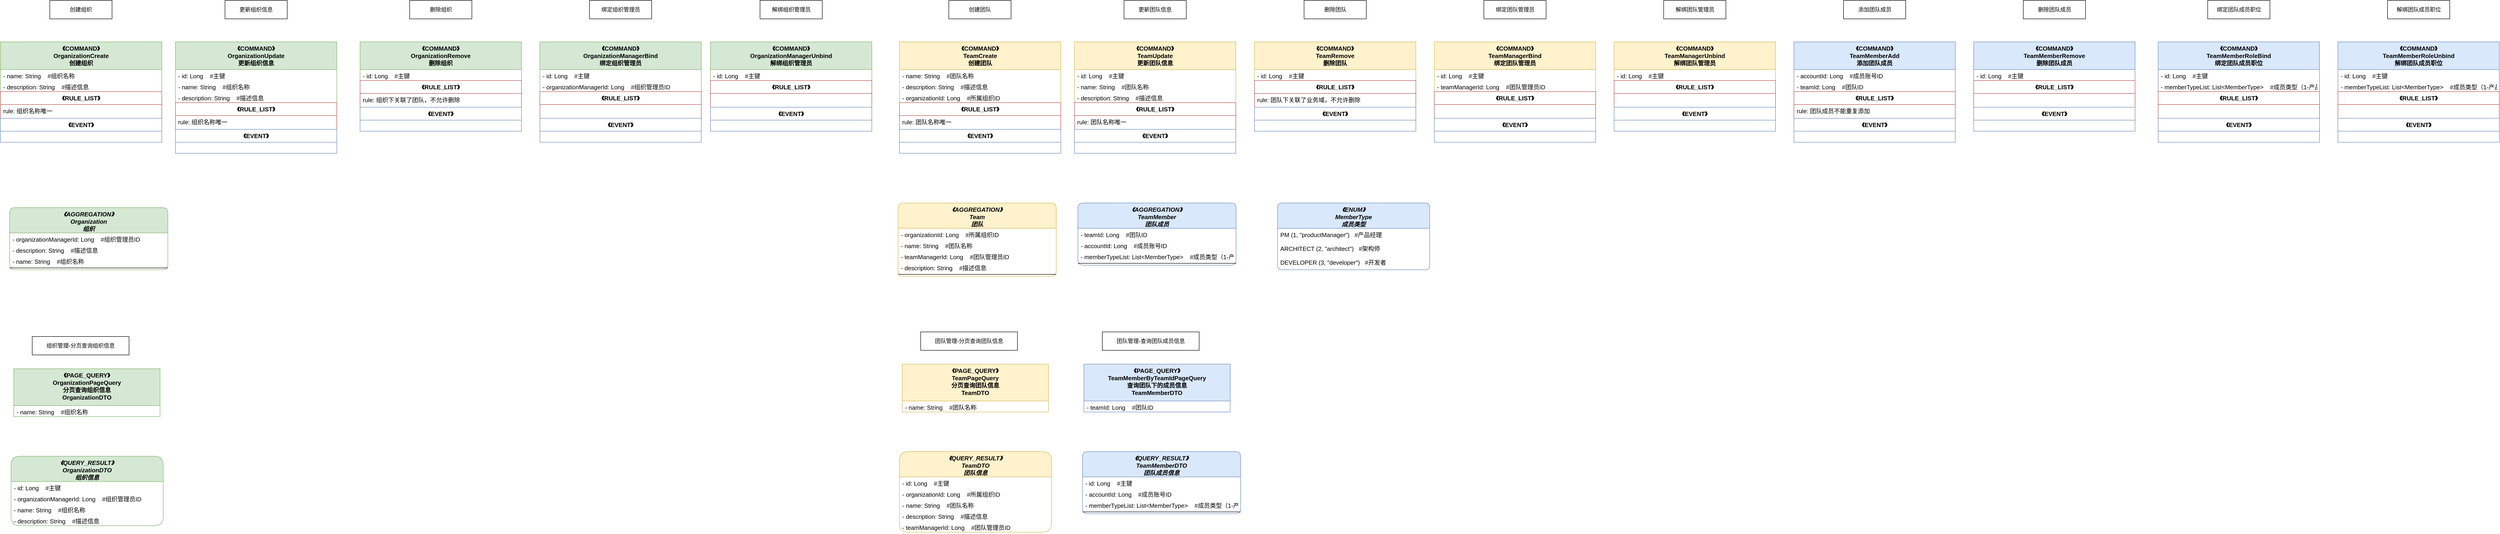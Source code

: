 <mxfile version="20.2.3" type="WAKEDATA" pages="3">
  <diagram id="ycGnjYmzJwle-k11gkEK" name="领域模型">
    <mxGraphModel dx="3312" dy="1299" grid="1" gridSize="10" guides="1" tooltips="1" connect="1" arrows="1" fold="1" page="0" pageScale="1" pageWidth="827" pageHeight="1169" background="none" math="0" shadow="0">
      <root>
        <mxCell id="0" />
        <mxCell id="1" parent="0" />
        <object label="%nodeDesc%" placeholders="1" nodeDesc="创建组织" shapeType="NODE" id="sc1KZ-z2Gv8KgIhitQs5-1">
          <mxCell style="rounded=0;whiteSpace=wrap;html=1;shadow=0;glass=0;sketch=0;fillStyle=auto;strokeWidth=1;metaEdit=1;resizable=1;rotatable=0;snapToPoint=0;connectable=1;absoluteArcSize=0;noLabel=0;labelPadding=0;allowArrows=1;recursiveResize=1;expand=1;editable=1;movable=1;deletable=1;fixDash=0;collapsible=0;portConstraintRotation=0;points=[[0,0.5,0,0,0],[1,0.5,0,0,0]];backgroundOutline=0;resizeHeight=1;resizeWidth=1;" parent="1" vertex="1">
            <mxGeometry x="-1113" y="-50" width="135" height="40" as="geometry" />
          </mxCell>
        </object>
        <object label="《%shapeType%》&#xa;%className%&#xa;%classDesc%" placeholders="1" shapeType="COMMAND" classPackage="create" classDesc="创建组织" className="OrganizationCreate" cmdType="ADD" id="sc1KZ-z2Gv8KgIhitQs5-2">
          <mxCell style="swimlane;fontStyle=1;align=center;verticalAlign=top;childLayout=stackLayout;horizontal=1;startSize=60;horizontalStack=0;resizeParent=1;resizeParentMax=0;resizeLast=0;collapsible=1;marginBottom=0;fixDash=1;container=1;enumerate=0;treeMoving=1;swimlaneBody=1;fillOpacity=100;strokeOpacity=100;overflow=visible;rounded=0;swimlaneLine=1;sketch=0;shadow=0;arcSize=9;strokeWidth=1;fillStyle=auto;swimlaneFillColor=default;metaEdit=1;labelPadding=0;cloneable=1;separatorColor=none;swimlaneHead=1;noLabel=0;direction=east;portConstraint=none;portConstraintRotation=0;rotation=0;connectable=0;snapToPoint=0;perimeter=rectanglePerimeter;dropTarget=1;expand=1;part=1;backgroundOutline=1;movableLabel=1;autosize=1;fixedWidth=1;resizable=1;resizeWidth=0;resizeHeight=0;rotatable=1;treeFolding=0;pointerEvents=1;moveCells=0;comic=0;enumerateValue=123;allowArrows=0;fontFamily=Helvetica;fontSize=13;fillColor=#d5e8d4;strokeColor=#82b366;" parent="1" vertex="1">
            <mxGeometry x="-1220" y="40" width="350" height="218" as="geometry">
              <mxRectangle x="-950" y="80" width="350" height="70" as="alternateBounds" />
            </mxGeometry>
          </mxCell>
        </object>
        <object label="%fieldModify% %fieldName%: %fieldType%    #%fieldDesc%" placeholders="1" shapeType="FIELD" fieldName="name" fieldType="String" fieldModify="-" fieldDesc="组织名称" id="sc1KZ-z2Gv8KgIhitQs5-3">
          <mxCell style="text;strokeColor=none;fillColor=none;align=left;verticalAlign=top;spacingLeft=4;spacingRight=4;overflow=hidden;rotatable=0;points=[];portConstraint=none;metaEdit=1;cloneable=1;rotation=0;connectable=1;container=0;dropTarget=1;imageAspect=1;absoluteArcSize=0;portConstraintRotation=0;snapToPoint=0;fixDash=0;pointerEvents=0;enumerate=0;resizeHeight=1;resizeWidth=1;autosize=1;part=1;movable=1;rounded=0;fontFamily=Helvetica;fontSize=13;fontColor=default;comic=1;" parent="sc1KZ-z2Gv8KgIhitQs5-2" vertex="1">
            <mxGeometry y="60" width="350" height="24" as="geometry" />
          </mxCell>
        </object>
        <object label="%fieldModify% %fieldName%: %fieldType%    #%fieldDesc%" placeholders="1" shapeType="FIELD" fieldName="description" fieldType="String" fieldModify="-" fieldDesc="描述信息" id="sc1KZ-z2Gv8KgIhitQs5-7">
          <mxCell style="text;strokeColor=none;fillColor=none;align=left;verticalAlign=top;spacingLeft=4;spacingRight=4;overflow=hidden;rotatable=0;points=[];portConstraint=none;metaEdit=1;cloneable=1;rotation=0;connectable=1;container=0;dropTarget=1;imageAspect=1;absoluteArcSize=0;portConstraintRotation=0;snapToPoint=0;fixDash=0;pointerEvents=0;enumerate=0;resizeHeight=1;resizeWidth=1;autosize=1;part=1;movable=1;rounded=0;fontFamily=Helvetica;fontSize=13;fontColor=default;comic=1;" parent="sc1KZ-z2Gv8KgIhitQs5-2" vertex="1">
            <mxGeometry y="84" width="350" height="24" as="geometry" />
          </mxCell>
        </object>
        <object label="《%shapeType%》" placeholders="1" shapeType="RULE_LIST" id="sc1KZ-z2Gv8KgIhitQs5-4">
          <mxCell style="swimlane;fontStyle=1;align=center;verticalAlign=top;childLayout=stackLayout;horizontal=1;startSize=28;horizontalStack=0;resizeParent=1;resizeParentMax=0;resizeLast=0;collapsible=1;marginBottom=0;fixDash=1;container=1;enumerate=0;treeMoving=1;swimlaneBody=1;fillOpacity=100;strokeOpacity=100;overflow=visible;rounded=0;swimlaneLine=1;sketch=0;shadow=0;arcSize=19;strokeWidth=1;fillStyle=auto;swimlaneFillColor=none;metaEdit=1;labelPadding=0;cloneable=1;separatorColor=none;swimlaneHead=1;noLabel=0;direction=east;portConstraint=none;portConstraintRotation=0;rotation=0;connectable=0;snapToPoint=0;perimeter=rectanglePerimeter;dropTarget=1;expand=1;part=1;backgroundOutline=1;movableLabel=1;autosize=1;fixedWidth=0;resizable=1;resizeWidth=0;resizeHeight=0;rotatable=1;treeFolding=0;pointerEvents=1;moveCells=0;comic=0;enumerateValue=123;allowArrows=0;fontFamily=Helvetica;fontSize=13;glass=0;editable=1;movable=1;deletable=1;fillColor=none;strokeColor=#b85450;gradientColor=none;" parent="sc1KZ-z2Gv8KgIhitQs5-2" vertex="1">
            <mxGeometry y="108" width="350" height="58" as="geometry">
              <mxRectangle y="256" width="420" height="50" as="alternateBounds" />
            </mxGeometry>
          </mxCell>
        </object>
        <object label="rule: %ruleDesc%" placeholders="1" shapeType="RULE_ITEM" ruleDesc="组织名称唯一" id="sc1KZ-z2Gv8KgIhitQs5-5">
          <mxCell style="text;strokeColor=none;fillColor=none;align=left;verticalAlign=top;spacingLeft=4;spacingRight=4;overflow=hidden;rotatable=0;points=[];portConstraint=none;metaEdit=1;cloneable=1;rotation=0;connectable=1;container=0;dropTarget=1;imageAspect=1;absoluteArcSize=0;portConstraintRotation=0;snapToPoint=0;fixDash=0;pointerEvents=0;enumerate=0;resizeHeight=1;resizeWidth=1;autosize=1;part=1;movable=1;rounded=0;fontFamily=Helvetica;fontSize=13;fontColor=default;" parent="sc1KZ-z2Gv8KgIhitQs5-4" vertex="1">
            <mxGeometry y="28" width="350" height="30" as="geometry" />
          </mxCell>
        </object>
        <object label="《%shapeType%》" placeholders="1" shapeType="EVENT" id="sc1KZ-z2Gv8KgIhitQs5-6">
          <mxCell style="swimlane;fontStyle=1;align=center;verticalAlign=top;childLayout=stackLayout;horizontal=1;startSize=28;horizontalStack=0;resizeParent=1;resizeParentMax=0;resizeLast=0;collapsible=1;marginBottom=0;fixDash=1;container=1;enumerate=0;treeMoving=1;swimlaneBody=1;fillOpacity=100;strokeOpacity=100;overflow=visible;rounded=0;swimlaneLine=1;sketch=0;shadow=0;arcSize=19;strokeWidth=1;fillStyle=auto;swimlaneFillColor=none;metaEdit=1;labelPadding=0;cloneable=1;separatorColor=none;swimlaneHead=1;noLabel=0;direction=east;portConstraint=none;portConstraintRotation=0;rotation=0;connectable=0;snapToPoint=0;perimeter=rectanglePerimeter;dropTarget=1;expand=1;part=1;backgroundOutline=1;movableLabel=1;autosize=1;fixedWidth=0;resizable=1;resizeWidth=0;resizeHeight=0;rotatable=1;treeFolding=0;pointerEvents=1;moveCells=0;comic=0;enumerateValue=123;allowArrows=0;fontFamily=Helvetica;fontSize=13;glass=0;editable=1;movable=1;deletable=1;fillColor=none;strokeColor=#6c8ebf;gradientColor=#7ea6e0;" parent="sc1KZ-z2Gv8KgIhitQs5-2" vertex="1">
            <mxGeometry y="166" width="350" height="52" as="geometry">
              <mxRectangle y="204" width="420" height="50" as="alternateBounds" />
            </mxGeometry>
          </mxCell>
        </object>
        <object label="%nodeDesc%" placeholders="1" nodeDesc="更新组织信息" shapeType="NODE" id="sc1KZ-z2Gv8KgIhitQs5-9">
          <mxCell style="rounded=0;whiteSpace=wrap;html=1;shadow=0;glass=0;sketch=0;fillStyle=auto;strokeWidth=1;metaEdit=1;resizable=1;rotatable=0;snapToPoint=0;connectable=1;absoluteArcSize=0;noLabel=0;labelPadding=0;allowArrows=1;recursiveResize=1;expand=1;editable=1;movable=1;deletable=1;fixDash=0;collapsible=0;portConstraintRotation=0;points=[[0,0.5,0,0,0],[1,0.5,0,0,0]];backgroundOutline=0;resizeHeight=1;resizeWidth=1;" parent="1" vertex="1">
            <mxGeometry x="-733" y="-50" width="135" height="40" as="geometry" />
          </mxCell>
        </object>
        <object label="《%shapeType%》&#xa;%className%&#xa;%classDesc%" placeholders="1" shapeType="COMMAND" classPackage="update" classDesc="更新组织信息" className="OrganizationUpdate" cmdType="UPDATE" id="sc1KZ-z2Gv8KgIhitQs5-10">
          <mxCell style="swimlane;fontStyle=1;align=center;verticalAlign=top;childLayout=stackLayout;horizontal=1;startSize=60;horizontalStack=0;resizeParent=1;resizeParentMax=0;resizeLast=0;collapsible=1;marginBottom=0;fixDash=1;container=1;enumerate=0;treeMoving=1;swimlaneBody=1;fillOpacity=100;strokeOpacity=100;overflow=visible;rounded=0;swimlaneLine=1;sketch=0;shadow=0;arcSize=9;strokeWidth=1;fillStyle=auto;swimlaneFillColor=default;metaEdit=1;labelPadding=0;cloneable=1;separatorColor=none;swimlaneHead=1;noLabel=0;direction=east;portConstraint=none;portConstraintRotation=0;rotation=0;connectable=0;snapToPoint=0;perimeter=rectanglePerimeter;dropTarget=1;expand=1;part=1;backgroundOutline=1;movableLabel=1;autosize=1;fixedWidth=1;resizable=1;resizeWidth=0;resizeHeight=0;rotatable=1;treeFolding=0;pointerEvents=1;moveCells=0;comic=0;enumerateValue=123;allowArrows=0;fontFamily=Helvetica;fontSize=13;fillColor=#d5e8d4;strokeColor=#82b366;" parent="1" vertex="1">
            <mxGeometry x="-840.5" y="40" width="350" height="242" as="geometry">
              <mxRectangle x="-950" y="80" width="350" height="70" as="alternateBounds" />
            </mxGeometry>
          </mxCell>
        </object>
        <object label="%fieldModify% %fieldName%: %fieldType%    #%fieldDesc%" placeholders="1" shapeType="FIELD" fieldName="id" fieldType="Long" fieldModify="-" fieldDesc="主键" id="sc1KZ-z2Gv8KgIhitQs5-11">
          <mxCell style="text;strokeColor=none;fillColor=none;align=left;verticalAlign=top;spacingLeft=4;spacingRight=4;overflow=hidden;rotatable=0;points=[];portConstraint=none;metaEdit=1;cloneable=1;rotation=0;connectable=1;container=0;dropTarget=1;imageAspect=1;absoluteArcSize=0;portConstraintRotation=0;snapToPoint=0;fixDash=0;pointerEvents=0;enumerate=0;resizeHeight=1;resizeWidth=1;autosize=1;part=1;movable=1;rounded=0;fontFamily=Helvetica;fontSize=13;fontColor=default;comic=1;" parent="sc1KZ-z2Gv8KgIhitQs5-10" vertex="1">
            <mxGeometry y="60" width="350" height="24" as="geometry" />
          </mxCell>
        </object>
        <object label="%fieldModify% %fieldName%: %fieldType%    #%fieldDesc%" placeholders="1" shapeType="FIELD" fieldName="name" fieldType="String" fieldModify="-" fieldDesc="组织名称" id="sc1KZ-z2Gv8KgIhitQs5-17">
          <mxCell style="text;strokeColor=none;fillColor=none;align=left;verticalAlign=top;spacingLeft=4;spacingRight=4;overflow=hidden;rotatable=0;points=[];portConstraint=none;metaEdit=1;cloneable=1;rotation=0;connectable=1;container=0;dropTarget=1;imageAspect=1;absoluteArcSize=0;portConstraintRotation=0;snapToPoint=0;fixDash=0;pointerEvents=0;enumerate=0;resizeHeight=1;resizeWidth=1;autosize=1;part=1;movable=1;rounded=0;fontFamily=Helvetica;fontSize=13;fontColor=default;comic=1;" parent="sc1KZ-z2Gv8KgIhitQs5-10" vertex="1">
            <mxGeometry y="84" width="350" height="24" as="geometry" />
          </mxCell>
        </object>
        <object label="%fieldModify% %fieldName%: %fieldType%    #%fieldDesc%" placeholders="1" shapeType="FIELD" fieldName="description" fieldType="String" fieldModify="-" fieldDesc="描述信息" id="sc1KZ-z2Gv8KgIhitQs5-12">
          <mxCell style="text;strokeColor=none;fillColor=none;align=left;verticalAlign=top;spacingLeft=4;spacingRight=4;overflow=hidden;rotatable=0;points=[];portConstraint=none;metaEdit=1;cloneable=1;rotation=0;connectable=1;container=0;dropTarget=1;imageAspect=1;absoluteArcSize=0;portConstraintRotation=0;snapToPoint=0;fixDash=0;pointerEvents=0;enumerate=0;resizeHeight=1;resizeWidth=1;autosize=1;part=1;movable=1;rounded=0;fontFamily=Helvetica;fontSize=13;fontColor=default;comic=1;" parent="sc1KZ-z2Gv8KgIhitQs5-10" vertex="1">
            <mxGeometry y="108" width="350" height="24" as="geometry" />
          </mxCell>
        </object>
        <object label="《%shapeType%》" placeholders="1" shapeType="RULE_LIST" id="sc1KZ-z2Gv8KgIhitQs5-14">
          <mxCell style="swimlane;fontStyle=1;align=center;verticalAlign=top;childLayout=stackLayout;horizontal=1;startSize=28;horizontalStack=0;resizeParent=1;resizeParentMax=0;resizeLast=0;collapsible=1;marginBottom=0;fixDash=1;container=1;enumerate=0;treeMoving=1;swimlaneBody=1;fillOpacity=100;strokeOpacity=100;overflow=visible;rounded=0;swimlaneLine=1;sketch=0;shadow=0;arcSize=19;strokeWidth=1;fillStyle=auto;swimlaneFillColor=none;metaEdit=1;labelPadding=0;cloneable=1;separatorColor=none;swimlaneHead=1;noLabel=0;direction=east;portConstraint=none;portConstraintRotation=0;rotation=0;connectable=0;snapToPoint=0;perimeter=rectanglePerimeter;dropTarget=1;expand=1;part=1;backgroundOutline=1;movableLabel=1;autosize=1;fixedWidth=0;resizable=1;resizeWidth=0;resizeHeight=0;rotatable=1;treeFolding=0;pointerEvents=1;moveCells=0;comic=0;enumerateValue=123;allowArrows=0;fontFamily=Helvetica;fontSize=13;glass=0;editable=1;movable=1;deletable=1;fillColor=none;strokeColor=#b85450;gradientColor=none;" parent="sc1KZ-z2Gv8KgIhitQs5-10" vertex="1">
            <mxGeometry y="132" width="350" height="58" as="geometry">
              <mxRectangle y="256" width="420" height="50" as="alternateBounds" />
            </mxGeometry>
          </mxCell>
        </object>
        <object label="rule: %ruleDesc%" placeholders="1" shapeType="RULE_ITEM" ruleDesc="组织名称唯一" id="sc1KZ-z2Gv8KgIhitQs5-15">
          <mxCell style="text;strokeColor=none;fillColor=none;align=left;verticalAlign=top;spacingLeft=4;spacingRight=4;overflow=hidden;rotatable=0;points=[];portConstraint=none;metaEdit=1;cloneable=1;rotation=0;connectable=1;container=0;dropTarget=1;imageAspect=1;absoluteArcSize=0;portConstraintRotation=0;snapToPoint=0;fixDash=0;pointerEvents=0;enumerate=0;resizeHeight=1;resizeWidth=1;autosize=1;part=1;movable=1;rounded=0;fontFamily=Helvetica;fontSize=13;fontColor=default;" parent="sc1KZ-z2Gv8KgIhitQs5-14" vertex="1">
            <mxGeometry y="28" width="350" height="30" as="geometry" />
          </mxCell>
        </object>
        <object label="《%shapeType%》" placeholders="1" shapeType="EVENT" id="sc1KZ-z2Gv8KgIhitQs5-16">
          <mxCell style="swimlane;fontStyle=1;align=center;verticalAlign=top;childLayout=stackLayout;horizontal=1;startSize=28;horizontalStack=0;resizeParent=1;resizeParentMax=0;resizeLast=0;collapsible=1;marginBottom=0;fixDash=1;container=1;enumerate=0;treeMoving=1;swimlaneBody=1;fillOpacity=100;strokeOpacity=100;overflow=visible;rounded=0;swimlaneLine=1;sketch=0;shadow=0;arcSize=19;strokeWidth=1;fillStyle=auto;swimlaneFillColor=none;metaEdit=1;labelPadding=0;cloneable=1;separatorColor=none;swimlaneHead=1;noLabel=0;direction=east;portConstraint=none;portConstraintRotation=0;rotation=0;connectable=0;snapToPoint=0;perimeter=rectanglePerimeter;dropTarget=1;expand=1;part=1;backgroundOutline=1;movableLabel=1;autosize=1;fixedWidth=0;resizable=1;resizeWidth=0;resizeHeight=0;rotatable=1;treeFolding=0;pointerEvents=1;moveCells=0;comic=0;enumerateValue=123;allowArrows=0;fontFamily=Helvetica;fontSize=13;glass=0;editable=1;movable=1;deletable=1;fillColor=none;strokeColor=#6c8ebf;gradientColor=#7ea6e0;" parent="sc1KZ-z2Gv8KgIhitQs5-10" vertex="1">
            <mxGeometry y="190" width="350" height="52" as="geometry">
              <mxRectangle y="204" width="420" height="50" as="alternateBounds" />
            </mxGeometry>
          </mxCell>
        </object>
        <object label="%nodeDesc%" placeholders="1" nodeDesc="删除组织" shapeType="NODE" id="sc1KZ-z2Gv8KgIhitQs5-19">
          <mxCell style="rounded=0;whiteSpace=wrap;html=1;shadow=0;glass=0;sketch=0;fillStyle=auto;strokeWidth=1;metaEdit=1;resizable=1;rotatable=0;snapToPoint=0;connectable=1;absoluteArcSize=0;noLabel=0;labelPadding=0;allowArrows=1;recursiveResize=1;expand=1;editable=1;movable=1;deletable=1;fixDash=0;collapsible=0;portConstraintRotation=0;points=[[0,0.5,0,0,0],[1,0.5,0,0,0]];backgroundOutline=0;resizeHeight=1;resizeWidth=1;" parent="1" vertex="1">
            <mxGeometry x="-332.5" y="-50" width="135" height="40" as="geometry" />
          </mxCell>
        </object>
        <object label="《%shapeType%》&#xa;%className%&#xa;%classDesc%" placeholders="1" shapeType="COMMAND" classPackage="remove" classDesc="删除组织" className="OrganizationRemove" cmdType="DELETE" id="sc1KZ-z2Gv8KgIhitQs5-20">
          <mxCell style="swimlane;fontStyle=1;align=center;verticalAlign=top;childLayout=stackLayout;horizontal=1;startSize=60;horizontalStack=0;resizeParent=1;resizeParentMax=0;resizeLast=0;collapsible=1;marginBottom=0;fixDash=1;container=1;enumerate=0;treeMoving=1;swimlaneBody=1;fillOpacity=100;strokeOpacity=100;overflow=visible;rounded=0;swimlaneLine=1;sketch=0;shadow=0;arcSize=9;strokeWidth=1;fillStyle=auto;swimlaneFillColor=default;metaEdit=1;labelPadding=0;cloneable=1;separatorColor=none;swimlaneHead=1;noLabel=0;direction=east;portConstraint=none;portConstraintRotation=0;rotation=0;connectable=0;snapToPoint=0;perimeter=rectanglePerimeter;dropTarget=1;expand=1;part=1;backgroundOutline=1;movableLabel=1;autosize=1;fixedWidth=1;resizable=1;resizeWidth=0;resizeHeight=0;rotatable=1;treeFolding=0;pointerEvents=1;moveCells=0;comic=0;enumerateValue=123;allowArrows=0;fontFamily=Helvetica;fontSize=13;fillColor=#d5e8d4;strokeColor=#82b366;" parent="1" vertex="1">
            <mxGeometry x="-440" y="40" width="350" height="194" as="geometry">
              <mxRectangle x="-950" y="80" width="350" height="70" as="alternateBounds" />
            </mxGeometry>
          </mxCell>
        </object>
        <object label="%fieldModify% %fieldName%: %fieldType%    #%fieldDesc%" placeholders="1" shapeType="FIELD" fieldName="id" fieldType="Long" fieldModify="-" fieldDesc="主键" id="sc1KZ-z2Gv8KgIhitQs5-21">
          <mxCell style="text;strokeColor=none;fillColor=none;align=left;verticalAlign=top;spacingLeft=4;spacingRight=4;overflow=hidden;rotatable=0;points=[];portConstraint=none;metaEdit=1;cloneable=1;rotation=0;connectable=1;container=0;dropTarget=1;imageAspect=1;absoluteArcSize=0;portConstraintRotation=0;snapToPoint=0;fixDash=0;pointerEvents=0;enumerate=0;resizeHeight=1;resizeWidth=1;autosize=1;part=1;movable=1;rounded=0;fontFamily=Helvetica;fontSize=13;fontColor=default;comic=1;" parent="sc1KZ-z2Gv8KgIhitQs5-20" vertex="1">
            <mxGeometry y="60" width="350" height="24" as="geometry" />
          </mxCell>
        </object>
        <object label="《%shapeType%》" placeholders="1" shapeType="RULE_LIST" id="sc1KZ-z2Gv8KgIhitQs5-25">
          <mxCell style="swimlane;fontStyle=1;align=center;verticalAlign=top;childLayout=stackLayout;horizontal=1;startSize=28;horizontalStack=0;resizeParent=1;resizeParentMax=0;resizeLast=0;collapsible=1;marginBottom=0;fixDash=1;container=1;enumerate=0;treeMoving=1;swimlaneBody=1;fillOpacity=100;strokeOpacity=100;overflow=visible;rounded=0;swimlaneLine=1;sketch=0;shadow=0;arcSize=19;strokeWidth=1;fillStyle=auto;swimlaneFillColor=none;metaEdit=1;labelPadding=0;cloneable=1;separatorColor=none;swimlaneHead=1;noLabel=0;direction=east;portConstraint=none;portConstraintRotation=0;rotation=0;connectable=0;snapToPoint=0;perimeter=rectanglePerimeter;dropTarget=1;expand=1;part=1;backgroundOutline=1;movableLabel=1;autosize=1;fixedWidth=0;resizable=1;resizeWidth=0;resizeHeight=0;rotatable=1;treeFolding=0;pointerEvents=1;moveCells=0;comic=0;enumerateValue=123;allowArrows=0;fontFamily=Helvetica;fontSize=13;glass=0;editable=1;movable=1;deletable=1;fillColor=none;strokeColor=#b85450;gradientColor=none;" parent="sc1KZ-z2Gv8KgIhitQs5-20" vertex="1">
            <mxGeometry y="84" width="350" height="58" as="geometry">
              <mxRectangle y="256" width="420" height="50" as="alternateBounds" />
            </mxGeometry>
          </mxCell>
        </object>
        <object label="rule: %ruleDesc%" placeholders="1" shapeType="RULE_ITEM" ruleDesc="组织下关联了团队，不允许删除" id="sc1KZ-z2Gv8KgIhitQs5-26">
          <mxCell style="text;strokeColor=none;fillColor=none;align=left;verticalAlign=top;spacingLeft=4;spacingRight=4;overflow=hidden;rotatable=0;points=[];portConstraint=none;metaEdit=1;cloneable=1;rotation=0;connectable=1;container=0;dropTarget=1;imageAspect=1;absoluteArcSize=0;portConstraintRotation=0;snapToPoint=0;fixDash=0;pointerEvents=0;enumerate=0;resizeHeight=1;resizeWidth=1;autosize=1;part=1;movable=1;rounded=0;fontFamily=Helvetica;fontSize=13;fontColor=default;" parent="sc1KZ-z2Gv8KgIhitQs5-25" vertex="1">
            <mxGeometry y="28" width="350" height="30" as="geometry" />
          </mxCell>
        </object>
        <object label="《%shapeType%》" placeholders="1" shapeType="EVENT" id="sc1KZ-z2Gv8KgIhitQs5-27">
          <mxCell style="swimlane;fontStyle=1;align=center;verticalAlign=top;childLayout=stackLayout;horizontal=1;startSize=28;horizontalStack=0;resizeParent=1;resizeParentMax=0;resizeLast=0;collapsible=1;marginBottom=0;fixDash=1;container=1;enumerate=0;treeMoving=1;swimlaneBody=1;fillOpacity=100;strokeOpacity=100;overflow=visible;rounded=0;swimlaneLine=1;sketch=0;shadow=0;arcSize=19;strokeWidth=1;fillStyle=auto;swimlaneFillColor=none;metaEdit=1;labelPadding=0;cloneable=1;separatorColor=none;swimlaneHead=1;noLabel=0;direction=east;portConstraint=none;portConstraintRotation=0;rotation=0;connectable=0;snapToPoint=0;perimeter=rectanglePerimeter;dropTarget=1;expand=1;part=1;backgroundOutline=1;movableLabel=1;autosize=1;fixedWidth=0;resizable=1;resizeWidth=0;resizeHeight=0;rotatable=1;treeFolding=0;pointerEvents=1;moveCells=0;comic=0;enumerateValue=123;allowArrows=0;fontFamily=Helvetica;fontSize=13;glass=0;editable=1;movable=1;deletable=1;fillColor=none;strokeColor=#6c8ebf;gradientColor=#7ea6e0;" parent="sc1KZ-z2Gv8KgIhitQs5-20" vertex="1">
            <mxGeometry y="142" width="350" height="52" as="geometry">
              <mxRectangle y="204" width="420" height="50" as="alternateBounds" />
            </mxGeometry>
          </mxCell>
        </object>
        <object label="《%shapeType%》&#xa;%className%&#xa;%classDesc%" placeholders="1" shapeType="AGGREGATION" className="Organization" classDesc="组织" id="sc1KZ-z2Gv8KgIhitQs5-28">
          <mxCell style="swimlane;fontStyle=3;align=center;verticalAlign=top;childLayout=stackLayout;horizontal=1;startSize=55;horizontalStack=0;resizeParent=1;resizeParentMax=0;resizeLast=0;collapsible=1;marginBottom=0;fixDash=1;container=1;enumerate=0;treeMoving=1;swimlaneBody=1;fillOpacity=100;strokeOpacity=100;overflow=visible;rounded=1;swimlaneLine=1;sketch=0;shadow=0;arcSize=7;fillColor=#d5e8d4;strokeColor=#82b366;strokeWidth=1;fillStyle=auto;swimlaneFillColor=default;metaEdit=1;labelPadding=0;cloneable=1;separatorColor=none;swimlaneHead=1;noLabel=0;direction=east;portConstraint=none;portConstraintRotation=0;rotation=0;connectable=1;snapToPoint=0;perimeter=rectanglePerimeter;dropTarget=1;expand=1;part=1;backgroundOutline=1;movableLabel=1;autosize=1;fixedWidth=0;resizable=1;resizeWidth=0;resizeHeight=0;rotatable=1;treeFolding=0;pointerEvents=1;moveCells=0;comic=0;enumerateValue=123;allowArrows=0;glass=0;fontFamily=Helvetica;fontSize=13;" parent="1" vertex="1">
            <mxGeometry x="-1200" y="400" width="343" height="135" as="geometry">
              <mxRectangle x="70" y="410" width="250" height="50" as="alternateBounds" />
            </mxGeometry>
          </mxCell>
        </object>
        <object label="%fieldModify% %fieldName%: %fieldType%    #%fieldDesc%" placeholders="1" shapeType="FIELD" fieldName="organizationManagerId" fieldType="Long" fieldModify="-" fieldDesc="组织管理员ID" id="sc1KZ-z2Gv8KgIhitQs5-35">
          <mxCell style="text;strokeColor=none;fillColor=none;align=left;verticalAlign=top;spacingLeft=4;spacingRight=4;overflow=hidden;rotatable=0;points=[];portConstraint=none;metaEdit=1;cloneable=1;rotation=0;connectable=1;container=0;dropTarget=1;imageAspect=1;absoluteArcSize=0;portConstraintRotation=0;snapToPoint=0;fixDash=0;pointerEvents=0;enumerate=0;resizeHeight=1;resizeWidth=1;autosize=1;part=1;movable=1;rounded=0;fontFamily=Helvetica;fontSize=13;fontColor=default;comic=1;" parent="sc1KZ-z2Gv8KgIhitQs5-28" vertex="1">
            <mxGeometry y="55" width="343" height="24" as="geometry" />
          </mxCell>
        </object>
        <object label="%fieldModify% %fieldName%: %fieldType%    #%fieldDesc%" placeholders="1" shapeType="FIELD" fieldName="description" fieldType="String" fieldModify="-" fieldDesc="描述信息" id="sc1KZ-z2Gv8KgIhitQs5-34">
          <mxCell style="text;strokeColor=none;fillColor=none;align=left;verticalAlign=top;spacingLeft=4;spacingRight=4;overflow=hidden;rotatable=0;points=[];portConstraint=none;metaEdit=1;cloneable=1;rotation=0;connectable=1;container=0;dropTarget=1;imageAspect=1;absoluteArcSize=0;portConstraintRotation=0;snapToPoint=0;fixDash=0;pointerEvents=0;enumerate=0;resizeHeight=1;resizeWidth=1;autosize=1;part=1;movable=1;rounded=0;fontFamily=Helvetica;fontSize=13;fontColor=default;comic=1;" parent="sc1KZ-z2Gv8KgIhitQs5-28" vertex="1">
            <mxGeometry y="79" width="343" height="24" as="geometry" />
          </mxCell>
        </object>
        <object label="%fieldModify% %fieldName%: %fieldType%    #%fieldDesc%" placeholders="1" shapeType="FIELD" fieldName="name" fieldType="String" fieldModify="-" fieldDesc="组织名称" id="sc1KZ-z2Gv8KgIhitQs5-33">
          <mxCell style="text;strokeColor=none;fillColor=none;align=left;verticalAlign=top;spacingLeft=4;spacingRight=4;overflow=hidden;rotatable=0;points=[];portConstraint=none;metaEdit=1;cloneable=1;rotation=0;connectable=1;container=0;dropTarget=1;imageAspect=1;absoluteArcSize=0;portConstraintRotation=0;snapToPoint=0;fixDash=0;pointerEvents=0;enumerate=0;resizeHeight=1;resizeWidth=1;autosize=1;part=1;movable=1;rounded=0;fontFamily=Helvetica;fontSize=13;fontColor=default;comic=1;" parent="sc1KZ-z2Gv8KgIhitQs5-28" vertex="1">
            <mxGeometry y="103" width="343" height="24" as="geometry" />
          </mxCell>
        </object>
        <mxCell id="sc1KZ-z2Gv8KgIhitQs5-30" value="" style="line;strokeWidth=1;fillColor=none;align=left;verticalAlign=middle;spacingTop=-1;spacingLeft=3;spacingRight=3;rotatable=0;labelPosition=right;points=[];portConstraint=eastwest;cloneable=1;rounded=0;part=1;fontFamily=Helvetica;fontSize=13;fontColor=default;" parent="sc1KZ-z2Gv8KgIhitQs5-28" vertex="1">
          <mxGeometry y="127" width="343" height="8" as="geometry" />
        </mxCell>
        <object label="%nodeDesc%" placeholders="1" nodeDesc="组织管理-分页查询组织信息" shapeType="NODE" id="sc1KZ-z2Gv8KgIhitQs5-36">
          <mxCell style="rounded=0;whiteSpace=wrap;html=1;shadow=0;glass=0;sketch=0;fillStyle=auto;strokeWidth=1;metaEdit=1;resizable=1;rotatable=0;snapToPoint=0;connectable=1;absoluteArcSize=0;noLabel=0;labelPadding=0;allowArrows=1;recursiveResize=1;expand=1;editable=1;movable=1;deletable=1;fixDash=0;collapsible=0;portConstraintRotation=0;points=[[0,0.5,0,0,0],[1,0.5,0,0,0]];backgroundOutline=0;resizeHeight=1;resizeWidth=1;" parent="1" vertex="1">
            <mxGeometry x="-1151.12" y="680" width="210" height="40" as="geometry" />
          </mxCell>
        </object>
        <object label="《%shapeType%》&#xa;%className%&#xa;%classDesc%&#xa;%queryResultType%" placeholders="1" shapeType="PAGE_QUERY" className="OrganizationPageQuery" classDesc="分页查询组织信息" queryResultType="OrganizationDTO" id="sc1KZ-z2Gv8KgIhitQs5-37">
          <mxCell style="swimlane;fontStyle=1;align=center;verticalAlign=top;childLayout=stackLayout;horizontal=1;startSize=80;horizontalStack=0;resizeParent=1;resizeParentMax=0;resizeLast=0;collapsible=1;marginBottom=0;fixDash=1;container=1;enumerate=0;treeMoving=1;swimlaneBody=1;fillOpacity=100;strokeOpacity=100;overflow=visible;rounded=0;swimlaneLine=1;sketch=0;shadow=0;arcSize=3;strokeWidth=1;fillStyle=auto;swimlaneFillColor=none;metaEdit=1;labelPadding=0;cloneable=1;separatorColor=none;swimlaneHead=1;noLabel=0;direction=east;portConstraint=none;portConstraintRotation=0;rotation=0;connectable=1;snapToPoint=0;perimeter=rectanglePerimeter;dropTarget=1;expand=1;part=1;backgroundOutline=1;movableLabel=1;autosize=1;fixedWidth=0;resizable=1;resizeWidth=0;resizeHeight=0;rotatable=1;treeFolding=0;pointerEvents=1;moveCells=0;comic=0;enumerateValue=123;allowArrows=0;fontFamily=Helvetica;fontSize=13;fillColor=#d5e8d4;strokeColor=#82b366;" parent="1" vertex="1">
            <mxGeometry x="-1191.13" y="750" width="317.25" height="104" as="geometry">
              <mxRectangle y="28" width="250" height="50" as="alternateBounds" />
            </mxGeometry>
          </mxCell>
        </object>
        <object label="%fieldModify% %fieldName%: %fieldType%    #%fieldDesc%" placeholders="1" shapeType="FIELD" fieldName="name" fieldType="String" fieldModify="-" fieldDesc="组织名称" id="sc1KZ-z2Gv8KgIhitQs5-46">
          <mxCell style="text;strokeColor=none;fillColor=none;align=left;verticalAlign=top;spacingLeft=4;spacingRight=4;overflow=hidden;rotatable=0;points=[];portConstraint=none;metaEdit=1;cloneable=1;rotation=0;connectable=1;container=0;dropTarget=1;imageAspect=1;absoluteArcSize=0;portConstraintRotation=0;snapToPoint=0;fixDash=0;pointerEvents=0;enumerate=0;resizeHeight=1;resizeWidth=1;autosize=1;part=1;movable=1;rounded=0;fontFamily=Helvetica;fontSize=13;fontColor=default;comic=1;" parent="sc1KZ-z2Gv8KgIhitQs5-37" vertex="1">
            <mxGeometry y="80" width="317.25" height="24" as="geometry" />
          </mxCell>
        </object>
        <object label="《%shapeType%》&#xa;%className%&#xa;%classDesc%" placeholders="1" shapeType="QUERY_RESULT" className="OrganizationDTO" classDesc="组织信息" id="sc1KZ-z2Gv8KgIhitQs5-39">
          <mxCell style="swimlane;fontStyle=3;align=center;verticalAlign=top;childLayout=stackLayout;horizontal=1;startSize=55;horizontalStack=0;resizeParent=1;resizeParentMax=0;resizeLast=0;collapsible=1;marginBottom=0;fixDash=1;container=1;enumerate=0;treeMoving=1;swimlaneBody=1;fillOpacity=100;strokeOpacity=100;overflow=visible;rounded=1;swimlaneLine=1;sketch=0;shadow=0;arcSize=12;strokeWidth=1;fillStyle=auto;swimlaneFillColor=none;metaEdit=1;labelPadding=0;cloneable=1;separatorColor=none;swimlaneHead=1;noLabel=0;direction=east;portConstraint=none;portConstraintRotation=0;rotation=0;connectable=1;snapToPoint=0;perimeter=rectanglePerimeter;dropTarget=1;expand=1;part=1;backgroundOutline=1;movableLabel=1;autosize=1;fixedWidth=0;resizable=1;resizeWidth=0;resizeHeight=0;rotatable=1;treeFolding=0;pointerEvents=1;moveCells=0;comic=0;enumerateValue=123;allowArrows=0;glass=0;fontFamily=Helvetica;fontSize=13;fillColor=#d5e8d4;strokeColor=#82b366;" parent="1" vertex="1">
            <mxGeometry x="-1197" y="940" width="330" height="151" as="geometry">
              <mxRectangle x="70" y="410" width="250" height="50" as="alternateBounds" />
            </mxGeometry>
          </mxCell>
        </object>
        <object label="%fieldModify% %fieldName%: %fieldType%    #%fieldDesc%" placeholders="1" shapeType="FIELD" fieldName="id" fieldType="Long" fieldModify="-" fieldDesc="主键" id="2hlqjvpKHTUyL70hyvAz-1">
          <mxCell style="text;strokeColor=none;fillColor=none;align=left;verticalAlign=top;spacingLeft=4;spacingRight=4;overflow=hidden;rotatable=0;points=[];portConstraint=none;metaEdit=1;cloneable=1;rotation=0;connectable=1;container=0;dropTarget=1;imageAspect=1;absoluteArcSize=0;portConstraintRotation=0;snapToPoint=0;fixDash=0;pointerEvents=0;enumerate=0;resizeHeight=1;resizeWidth=1;autosize=1;part=1;movable=1;rounded=0;fontFamily=Helvetica;fontSize=13;fontColor=default;comic=1;" parent="sc1KZ-z2Gv8KgIhitQs5-39" vertex="1">
            <mxGeometry y="55" width="330" height="24" as="geometry" />
          </mxCell>
        </object>
        <object label="%fieldModify% %fieldName%: %fieldType%    #%fieldDesc%" placeholders="1" shapeType="FIELD" fieldName="organizationManagerId" fieldType="Long" fieldModify="-" fieldDesc="组织管理员ID" id="8scukbuJ-bjicZgylgAo-3">
          <mxCell style="text;strokeColor=none;fillColor=none;align=left;verticalAlign=top;spacingLeft=4;spacingRight=4;overflow=hidden;rotatable=0;points=[];portConstraint=none;metaEdit=1;cloneable=1;rotation=0;connectable=1;container=0;dropTarget=1;imageAspect=1;absoluteArcSize=0;portConstraintRotation=0;snapToPoint=0;fixDash=0;pointerEvents=0;enumerate=0;resizeHeight=1;resizeWidth=1;autosize=1;part=1;movable=1;rounded=0;fontFamily=Helvetica;fontSize=13;fontColor=default;comic=1;" parent="sc1KZ-z2Gv8KgIhitQs5-39" vertex="1">
            <mxGeometry y="79" width="330" height="24" as="geometry" />
          </mxCell>
        </object>
        <object label="%fieldModify% %fieldName%: %fieldType%    #%fieldDesc%" placeholders="1" shapeType="FIELD" fieldName="name" fieldType="String" fieldModify="-" fieldDesc="组织名称" id="sc1KZ-z2Gv8KgIhitQs5-43">
          <mxCell style="text;strokeColor=none;fillColor=none;align=left;verticalAlign=top;spacingLeft=4;spacingRight=4;overflow=hidden;rotatable=0;points=[];portConstraint=none;metaEdit=1;cloneable=1;rotation=0;connectable=1;container=0;dropTarget=1;imageAspect=1;absoluteArcSize=0;portConstraintRotation=0;snapToPoint=0;fixDash=0;pointerEvents=0;enumerate=0;resizeHeight=1;resizeWidth=1;autosize=1;part=1;movable=1;rounded=0;fontFamily=Helvetica;fontSize=13;fontColor=default;comic=1;" parent="sc1KZ-z2Gv8KgIhitQs5-39" vertex="1">
            <mxGeometry y="103" width="330" height="24" as="geometry" />
          </mxCell>
        </object>
        <object label="%fieldModify% %fieldName%: %fieldType%    #%fieldDesc%" placeholders="1" shapeType="FIELD" fieldName="description" fieldType="String" fieldModify="-" fieldDesc="描述信息" id="sc1KZ-z2Gv8KgIhitQs5-42">
          <mxCell style="text;strokeColor=none;fillColor=none;align=left;verticalAlign=top;spacingLeft=4;spacingRight=4;overflow=hidden;rotatable=0;points=[];portConstraint=none;metaEdit=1;cloneable=1;rotation=0;connectable=1;container=0;dropTarget=1;imageAspect=1;absoluteArcSize=0;portConstraintRotation=0;snapToPoint=0;fixDash=0;pointerEvents=0;enumerate=0;resizeHeight=1;resizeWidth=1;autosize=1;part=1;movable=1;rounded=0;fontFamily=Helvetica;fontSize=13;fontColor=default;comic=1;" parent="sc1KZ-z2Gv8KgIhitQs5-39" vertex="1">
            <mxGeometry y="127" width="330" height="24" as="geometry" />
          </mxCell>
        </object>
        <object label="%nodeDesc%" placeholders="1" nodeDesc="创建团队" shapeType="NODE" id="V6pODOWmsTAUxBGXdX_y-1">
          <mxCell style="rounded=0;whiteSpace=wrap;html=1;shadow=0;glass=0;sketch=0;fillStyle=auto;strokeWidth=1;metaEdit=1;resizable=1;rotatable=0;snapToPoint=0;connectable=1;absoluteArcSize=0;noLabel=0;labelPadding=0;allowArrows=1;recursiveResize=1;expand=1;editable=1;movable=1;deletable=1;fixDash=0;collapsible=0;portConstraintRotation=0;points=[[0,0.5,0,0,0],[1,0.5,0,0,0]];backgroundOutline=0;resizeHeight=1;resizeWidth=1;" parent="1" vertex="1">
            <mxGeometry x="837" y="-50" width="135" height="40" as="geometry" />
          </mxCell>
        </object>
        <object label="《%shapeType%》&#xa;%className%&#xa;%classDesc%" placeholders="1" shapeType="COMMAND" classPackage="create" classDesc="创建团队" className="TeamCreate" cmdType="ADD" id="V6pODOWmsTAUxBGXdX_y-2">
          <mxCell style="swimlane;fontStyle=1;align=center;verticalAlign=top;childLayout=stackLayout;horizontal=1;startSize=60;horizontalStack=0;resizeParent=1;resizeParentMax=0;resizeLast=0;collapsible=1;marginBottom=0;fixDash=1;container=1;enumerate=0;treeMoving=1;swimlaneBody=1;fillOpacity=100;strokeOpacity=100;overflow=visible;rounded=0;swimlaneLine=1;sketch=0;shadow=0;arcSize=9;strokeWidth=1;fillStyle=auto;swimlaneFillColor=default;metaEdit=1;labelPadding=0;cloneable=1;separatorColor=none;swimlaneHead=1;noLabel=0;direction=east;portConstraint=none;portConstraintRotation=0;rotation=0;connectable=0;snapToPoint=0;perimeter=rectanglePerimeter;dropTarget=1;expand=1;part=1;backgroundOutline=1;movableLabel=1;autosize=1;fixedWidth=1;resizable=1;resizeWidth=0;resizeHeight=0;rotatable=1;treeFolding=0;pointerEvents=1;moveCells=0;comic=0;enumerateValue=123;allowArrows=0;fontFamily=Helvetica;fontSize=13;fillColor=#fff2cc;strokeColor=#d6b656;" parent="1" vertex="1">
            <mxGeometry x="730" y="40" width="350" height="242" as="geometry">
              <mxRectangle x="-950" y="80" width="350" height="70" as="alternateBounds" />
            </mxGeometry>
          </mxCell>
        </object>
        <object label="%fieldModify% %fieldName%: %fieldType%    #%fieldDesc%" placeholders="1" shapeType="FIELD" fieldName="name" fieldType="String" fieldModify="-" fieldDesc="团队名称" id="V6pODOWmsTAUxBGXdX_y-3">
          <mxCell style="text;strokeColor=none;fillColor=none;align=left;verticalAlign=top;spacingLeft=4;spacingRight=4;overflow=hidden;rotatable=0;points=[];portConstraint=none;metaEdit=1;cloneable=1;rotation=0;connectable=1;container=0;dropTarget=1;imageAspect=1;absoluteArcSize=0;portConstraintRotation=0;snapToPoint=0;fixDash=0;pointerEvents=0;enumerate=0;resizeHeight=1;resizeWidth=1;autosize=1;part=1;movable=1;rounded=0;fontFamily=Helvetica;fontSize=13;fontColor=default;comic=1;" parent="V6pODOWmsTAUxBGXdX_y-2" vertex="1">
            <mxGeometry y="60" width="350" height="24" as="geometry" />
          </mxCell>
        </object>
        <object label="%fieldModify% %fieldName%: %fieldType%    #%fieldDesc%" placeholders="1" shapeType="FIELD" fieldName="description" fieldType="String" fieldModify="-" fieldDesc="描述信息" id="V6pODOWmsTAUxBGXdX_y-4">
          <mxCell style="text;strokeColor=none;fillColor=none;align=left;verticalAlign=top;spacingLeft=4;spacingRight=4;overflow=hidden;rotatable=0;points=[];portConstraint=none;metaEdit=1;cloneable=1;rotation=0;connectable=1;container=0;dropTarget=1;imageAspect=1;absoluteArcSize=0;portConstraintRotation=0;snapToPoint=0;fixDash=0;pointerEvents=0;enumerate=0;resizeHeight=1;resizeWidth=1;autosize=1;part=1;movable=1;rounded=0;fontFamily=Helvetica;fontSize=13;fontColor=default;comic=1;" parent="V6pODOWmsTAUxBGXdX_y-2" vertex="1">
            <mxGeometry y="84" width="350" height="24" as="geometry" />
          </mxCell>
        </object>
        <object label="%fieldModify% %fieldName%: %fieldType%    #%fieldDesc%" placeholders="1" shapeType="FIELD" fieldName="organizationId" fieldType="Long" fieldModify="-" fieldDesc="所属组织ID" id="8scukbuJ-bjicZgylgAo-4">
          <mxCell style="text;strokeColor=none;fillColor=none;align=left;verticalAlign=top;spacingLeft=4;spacingRight=4;overflow=hidden;rotatable=0;points=[];portConstraint=none;metaEdit=1;cloneable=1;rotation=0;connectable=1;container=0;dropTarget=1;imageAspect=1;absoluteArcSize=0;portConstraintRotation=0;snapToPoint=0;fixDash=0;pointerEvents=0;enumerate=0;resizeHeight=1;resizeWidth=1;autosize=1;part=1;movable=1;rounded=0;fontFamily=Helvetica;fontSize=13;fontColor=default;comic=1;" parent="V6pODOWmsTAUxBGXdX_y-2" vertex="1">
            <mxGeometry y="108" width="350" height="24" as="geometry" />
          </mxCell>
        </object>
        <object label="《%shapeType%》" placeholders="1" shapeType="RULE_LIST" id="V6pODOWmsTAUxBGXdX_y-6">
          <mxCell style="swimlane;fontStyle=1;align=center;verticalAlign=top;childLayout=stackLayout;horizontal=1;startSize=28;horizontalStack=0;resizeParent=1;resizeParentMax=0;resizeLast=0;collapsible=1;marginBottom=0;fixDash=1;container=1;enumerate=0;treeMoving=1;swimlaneBody=1;fillOpacity=100;strokeOpacity=100;overflow=visible;rounded=0;swimlaneLine=1;sketch=0;shadow=0;arcSize=19;strokeWidth=1;fillStyle=auto;swimlaneFillColor=none;metaEdit=1;labelPadding=0;cloneable=1;separatorColor=none;swimlaneHead=1;noLabel=0;direction=east;portConstraint=none;portConstraintRotation=0;rotation=0;connectable=0;snapToPoint=0;perimeter=rectanglePerimeter;dropTarget=1;expand=1;part=1;backgroundOutline=1;movableLabel=1;autosize=1;fixedWidth=0;resizable=1;resizeWidth=0;resizeHeight=0;rotatable=1;treeFolding=0;pointerEvents=1;moveCells=0;comic=0;enumerateValue=123;allowArrows=0;fontFamily=Helvetica;fontSize=13;glass=0;editable=1;movable=1;deletable=1;fillColor=none;strokeColor=#b85450;gradientColor=none;" parent="V6pODOWmsTAUxBGXdX_y-2" vertex="1">
            <mxGeometry y="132" width="350" height="58" as="geometry">
              <mxRectangle y="256" width="420" height="50" as="alternateBounds" />
            </mxGeometry>
          </mxCell>
        </object>
        <object label="rule: %ruleDesc%" placeholders="1" shapeType="RULE_ITEM" ruleDesc="团队名称唯一" id="V6pODOWmsTAUxBGXdX_y-7">
          <mxCell style="text;strokeColor=none;fillColor=none;align=left;verticalAlign=top;spacingLeft=4;spacingRight=4;overflow=hidden;rotatable=0;points=[];portConstraint=none;metaEdit=1;cloneable=1;rotation=0;connectable=1;container=0;dropTarget=1;imageAspect=1;absoluteArcSize=0;portConstraintRotation=0;snapToPoint=0;fixDash=0;pointerEvents=0;enumerate=0;resizeHeight=1;resizeWidth=1;autosize=1;part=1;movable=1;rounded=0;fontFamily=Helvetica;fontSize=13;fontColor=default;" parent="V6pODOWmsTAUxBGXdX_y-6" vertex="1">
            <mxGeometry y="28" width="350" height="30" as="geometry" />
          </mxCell>
        </object>
        <object label="《%shapeType%》" placeholders="1" shapeType="EVENT" id="V6pODOWmsTAUxBGXdX_y-8">
          <mxCell style="swimlane;fontStyle=1;align=center;verticalAlign=top;childLayout=stackLayout;horizontal=1;startSize=28;horizontalStack=0;resizeParent=1;resizeParentMax=0;resizeLast=0;collapsible=1;marginBottom=0;fixDash=1;container=1;enumerate=0;treeMoving=1;swimlaneBody=1;fillOpacity=100;strokeOpacity=100;overflow=visible;rounded=0;swimlaneLine=1;sketch=0;shadow=0;arcSize=19;strokeWidth=1;fillStyle=auto;swimlaneFillColor=none;metaEdit=1;labelPadding=0;cloneable=1;separatorColor=none;swimlaneHead=1;noLabel=0;direction=east;portConstraint=none;portConstraintRotation=0;rotation=0;connectable=0;snapToPoint=0;perimeter=rectanglePerimeter;dropTarget=1;expand=1;part=1;backgroundOutline=1;movableLabel=1;autosize=1;fixedWidth=0;resizable=1;resizeWidth=0;resizeHeight=0;rotatable=1;treeFolding=0;pointerEvents=1;moveCells=0;comic=0;enumerateValue=123;allowArrows=0;fontFamily=Helvetica;fontSize=13;glass=0;editable=1;movable=1;deletable=1;fillColor=none;strokeColor=#6c8ebf;gradientColor=#7ea6e0;" parent="V6pODOWmsTAUxBGXdX_y-2" vertex="1">
            <mxGeometry y="190" width="350" height="52" as="geometry">
              <mxRectangle y="204" width="420" height="50" as="alternateBounds" />
            </mxGeometry>
          </mxCell>
        </object>
        <object label="%nodeDesc%" placeholders="1" nodeDesc="更新团队信息" shapeType="NODE" id="V6pODOWmsTAUxBGXdX_y-9">
          <mxCell style="rounded=0;whiteSpace=wrap;html=1;shadow=0;glass=0;sketch=0;fillStyle=auto;strokeWidth=1;metaEdit=1;resizable=1;rotatable=0;snapToPoint=0;connectable=1;absoluteArcSize=0;noLabel=0;labelPadding=0;allowArrows=1;recursiveResize=1;expand=1;editable=1;movable=1;deletable=1;fixDash=0;collapsible=0;portConstraintRotation=0;points=[[0,0.5,0,0,0],[1,0.5,0,0,0]];backgroundOutline=0;resizeHeight=1;resizeWidth=1;" parent="1" vertex="1">
            <mxGeometry x="1217" y="-50" width="135" height="40" as="geometry" />
          </mxCell>
        </object>
        <object label="《%shapeType%》&#xa;%className%&#xa;%classDesc%" placeholders="1" shapeType="COMMAND" classPackage="update" classDesc="更新团队信息" className="TeamUpdate" cmdType="UPDATE" id="V6pODOWmsTAUxBGXdX_y-10">
          <mxCell style="swimlane;fontStyle=1;align=center;verticalAlign=top;childLayout=stackLayout;horizontal=1;startSize=60;horizontalStack=0;resizeParent=1;resizeParentMax=0;resizeLast=0;collapsible=1;marginBottom=0;fixDash=1;container=1;enumerate=0;treeMoving=1;swimlaneBody=1;fillOpacity=100;strokeOpacity=100;overflow=visible;rounded=0;swimlaneLine=1;sketch=0;shadow=0;arcSize=9;strokeWidth=1;fillStyle=auto;swimlaneFillColor=default;metaEdit=1;labelPadding=0;cloneable=1;separatorColor=none;swimlaneHead=1;noLabel=0;direction=east;portConstraint=none;portConstraintRotation=0;rotation=0;connectable=0;snapToPoint=0;perimeter=rectanglePerimeter;dropTarget=1;expand=1;part=1;backgroundOutline=1;movableLabel=1;autosize=1;fixedWidth=1;resizable=1;resizeWidth=0;resizeHeight=0;rotatable=1;treeFolding=0;pointerEvents=1;moveCells=0;comic=0;enumerateValue=123;allowArrows=0;fontFamily=Helvetica;fontSize=13;fillColor=#fff2cc;strokeColor=#d6b656;" parent="1" vertex="1">
            <mxGeometry x="1109.5" y="40" width="350" height="242" as="geometry">
              <mxRectangle x="-950" y="80" width="350" height="70" as="alternateBounds" />
            </mxGeometry>
          </mxCell>
        </object>
        <object label="%fieldModify% %fieldName%: %fieldType%    #%fieldDesc%" placeholders="1" shapeType="FIELD" fieldName="id" fieldType="Long" fieldModify="-" fieldDesc="主键" id="V6pODOWmsTAUxBGXdX_y-11">
          <mxCell style="text;strokeColor=none;fillColor=none;align=left;verticalAlign=top;spacingLeft=4;spacingRight=4;overflow=hidden;rotatable=0;points=[];portConstraint=none;metaEdit=1;cloneable=1;rotation=0;connectable=1;container=0;dropTarget=1;imageAspect=1;absoluteArcSize=0;portConstraintRotation=0;snapToPoint=0;fixDash=0;pointerEvents=0;enumerate=0;resizeHeight=1;resizeWidth=1;autosize=1;part=1;movable=1;rounded=0;fontFamily=Helvetica;fontSize=13;fontColor=default;comic=1;" parent="V6pODOWmsTAUxBGXdX_y-10" vertex="1">
            <mxGeometry y="60" width="350" height="24" as="geometry" />
          </mxCell>
        </object>
        <object label="%fieldModify% %fieldName%: %fieldType%    #%fieldDesc%" placeholders="1" shapeType="FIELD" fieldName="name" fieldType="String" fieldModify="-" fieldDesc="团队名称" id="V6pODOWmsTAUxBGXdX_y-12">
          <mxCell style="text;strokeColor=none;fillColor=none;align=left;verticalAlign=top;spacingLeft=4;spacingRight=4;overflow=hidden;rotatable=0;points=[];portConstraint=none;metaEdit=1;cloneable=1;rotation=0;connectable=1;container=0;dropTarget=1;imageAspect=1;absoluteArcSize=0;portConstraintRotation=0;snapToPoint=0;fixDash=0;pointerEvents=0;enumerate=0;resizeHeight=1;resizeWidth=1;autosize=1;part=1;movable=1;rounded=0;fontFamily=Helvetica;fontSize=13;fontColor=default;comic=1;" parent="V6pODOWmsTAUxBGXdX_y-10" vertex="1">
            <mxGeometry y="84" width="350" height="24" as="geometry" />
          </mxCell>
        </object>
        <object label="%fieldModify% %fieldName%: %fieldType%    #%fieldDesc%" placeholders="1" shapeType="FIELD" fieldName="description" fieldType="String" fieldModify="-" fieldDesc="描述信息" id="V6pODOWmsTAUxBGXdX_y-14">
          <mxCell style="text;strokeColor=none;fillColor=none;align=left;verticalAlign=top;spacingLeft=4;spacingRight=4;overflow=hidden;rotatable=0;points=[];portConstraint=none;metaEdit=1;cloneable=1;rotation=0;connectable=1;container=0;dropTarget=1;imageAspect=1;absoluteArcSize=0;portConstraintRotation=0;snapToPoint=0;fixDash=0;pointerEvents=0;enumerate=0;resizeHeight=1;resizeWidth=1;autosize=1;part=1;movable=1;rounded=0;fontFamily=Helvetica;fontSize=13;fontColor=default;comic=1;" parent="V6pODOWmsTAUxBGXdX_y-10" vertex="1">
            <mxGeometry y="108" width="350" height="24" as="geometry" />
          </mxCell>
        </object>
        <object label="《%shapeType%》" placeholders="1" shapeType="RULE_LIST" id="V6pODOWmsTAUxBGXdX_y-15">
          <mxCell style="swimlane;fontStyle=1;align=center;verticalAlign=top;childLayout=stackLayout;horizontal=1;startSize=28;horizontalStack=0;resizeParent=1;resizeParentMax=0;resizeLast=0;collapsible=1;marginBottom=0;fixDash=1;container=1;enumerate=0;treeMoving=1;swimlaneBody=1;fillOpacity=100;strokeOpacity=100;overflow=visible;rounded=0;swimlaneLine=1;sketch=0;shadow=0;arcSize=19;strokeWidth=1;fillStyle=auto;swimlaneFillColor=none;metaEdit=1;labelPadding=0;cloneable=1;separatorColor=none;swimlaneHead=1;noLabel=0;direction=east;portConstraint=none;portConstraintRotation=0;rotation=0;connectable=0;snapToPoint=0;perimeter=rectanglePerimeter;dropTarget=1;expand=1;part=1;backgroundOutline=1;movableLabel=1;autosize=1;fixedWidth=0;resizable=1;resizeWidth=0;resizeHeight=0;rotatable=1;treeFolding=0;pointerEvents=1;moveCells=0;comic=0;enumerateValue=123;allowArrows=0;fontFamily=Helvetica;fontSize=13;glass=0;editable=1;movable=1;deletable=1;fillColor=none;strokeColor=#b85450;gradientColor=none;" parent="V6pODOWmsTAUxBGXdX_y-10" vertex="1">
            <mxGeometry y="132" width="350" height="58" as="geometry">
              <mxRectangle y="256" width="420" height="50" as="alternateBounds" />
            </mxGeometry>
          </mxCell>
        </object>
        <object label="rule: %ruleDesc%" placeholders="1" shapeType="RULE_ITEM" ruleDesc="团队名称唯一" id="V6pODOWmsTAUxBGXdX_y-16">
          <mxCell style="text;strokeColor=none;fillColor=none;align=left;verticalAlign=top;spacingLeft=4;spacingRight=4;overflow=hidden;rotatable=0;points=[];portConstraint=none;metaEdit=1;cloneable=1;rotation=0;connectable=1;container=0;dropTarget=1;imageAspect=1;absoluteArcSize=0;portConstraintRotation=0;snapToPoint=0;fixDash=0;pointerEvents=0;enumerate=0;resizeHeight=1;resizeWidth=1;autosize=1;part=1;movable=1;rounded=0;fontFamily=Helvetica;fontSize=13;fontColor=default;" parent="V6pODOWmsTAUxBGXdX_y-15" vertex="1">
            <mxGeometry y="28" width="350" height="30" as="geometry" />
          </mxCell>
        </object>
        <object label="《%shapeType%》" placeholders="1" shapeType="EVENT" id="V6pODOWmsTAUxBGXdX_y-17">
          <mxCell style="swimlane;fontStyle=1;align=center;verticalAlign=top;childLayout=stackLayout;horizontal=1;startSize=28;horizontalStack=0;resizeParent=1;resizeParentMax=0;resizeLast=0;collapsible=1;marginBottom=0;fixDash=1;container=1;enumerate=0;treeMoving=1;swimlaneBody=1;fillOpacity=100;strokeOpacity=100;overflow=visible;rounded=0;swimlaneLine=1;sketch=0;shadow=0;arcSize=19;strokeWidth=1;fillStyle=auto;swimlaneFillColor=none;metaEdit=1;labelPadding=0;cloneable=1;separatorColor=none;swimlaneHead=1;noLabel=0;direction=east;portConstraint=none;portConstraintRotation=0;rotation=0;connectable=0;snapToPoint=0;perimeter=rectanglePerimeter;dropTarget=1;expand=1;part=1;backgroundOutline=1;movableLabel=1;autosize=1;fixedWidth=0;resizable=1;resizeWidth=0;resizeHeight=0;rotatable=1;treeFolding=0;pointerEvents=1;moveCells=0;comic=0;enumerateValue=123;allowArrows=0;fontFamily=Helvetica;fontSize=13;glass=0;editable=1;movable=1;deletable=1;fillColor=none;strokeColor=#6c8ebf;gradientColor=#7ea6e0;" parent="V6pODOWmsTAUxBGXdX_y-10" vertex="1">
            <mxGeometry y="190" width="350" height="52" as="geometry">
              <mxRectangle y="204" width="420" height="50" as="alternateBounds" />
            </mxGeometry>
          </mxCell>
        </object>
        <object label="%nodeDesc%" placeholders="1" nodeDesc="添加团队成员" shapeType="NODE" id="V6pODOWmsTAUxBGXdX_y-18">
          <mxCell style="rounded=0;whiteSpace=wrap;html=1;shadow=0;glass=0;sketch=0;fillStyle=auto;strokeWidth=1;metaEdit=1;resizable=1;rotatable=0;snapToPoint=0;connectable=1;absoluteArcSize=0;noLabel=0;labelPadding=0;allowArrows=1;recursiveResize=1;expand=1;editable=1;movable=1;deletable=1;fixDash=0;collapsible=0;portConstraintRotation=0;points=[[0,0.5,0,0,0],[1,0.5,0,0,0]];backgroundOutline=0;resizeHeight=1;resizeWidth=1;" parent="1" vertex="1">
            <mxGeometry x="2777.5" y="-50" width="135" height="40" as="geometry" />
          </mxCell>
        </object>
        <object label="《%shapeType%》&#xa;%className%&#xa;%classDesc%" placeholders="1" shapeType="COMMAND" classPackage="memberAdd" classDesc="添加团队成员" className="TeamMemberAdd" cmdType="ADD" id="V6pODOWmsTAUxBGXdX_y-19">
          <mxCell style="swimlane;fontStyle=1;align=center;verticalAlign=top;childLayout=stackLayout;horizontal=1;startSize=60;horizontalStack=0;resizeParent=1;resizeParentMax=0;resizeLast=0;collapsible=1;marginBottom=0;fixDash=1;container=1;enumerate=0;treeMoving=1;swimlaneBody=1;fillOpacity=100;strokeOpacity=100;overflow=visible;rounded=0;swimlaneLine=1;sketch=0;shadow=0;arcSize=9;strokeWidth=1;fillStyle=auto;swimlaneFillColor=default;metaEdit=1;labelPadding=0;cloneable=1;separatorColor=none;swimlaneHead=1;noLabel=0;direction=east;portConstraint=none;portConstraintRotation=0;rotation=0;connectable=0;snapToPoint=0;perimeter=rectanglePerimeter;dropTarget=1;expand=1;part=1;backgroundOutline=1;movableLabel=1;autosize=1;fixedWidth=1;resizable=1;resizeWidth=0;resizeHeight=0;rotatable=1;treeFolding=0;pointerEvents=1;moveCells=0;comic=0;enumerateValue=123;allowArrows=0;fontFamily=Helvetica;fontSize=13;fillColor=#dae8fc;strokeColor=#6c8ebf;" parent="1" vertex="1">
            <mxGeometry x="2670" y="40" width="350" height="218" as="geometry">
              <mxRectangle x="-950" y="80" width="350" height="70" as="alternateBounds" />
            </mxGeometry>
          </mxCell>
        </object>
        <object label="%fieldModify% %fieldName%: %fieldType%    #%fieldDesc%" placeholders="1" shapeType="FIELD" fieldName="accountId" fieldType="Long" fieldModify="-" fieldDesc="成员账号ID" id="V6pODOWmsTAUxBGXdX_y-20">
          <mxCell style="text;strokeColor=none;fillColor=none;align=left;verticalAlign=top;spacingLeft=4;spacingRight=4;overflow=hidden;rotatable=0;points=[];portConstraint=none;metaEdit=1;cloneable=1;rotation=0;connectable=1;container=0;dropTarget=1;imageAspect=1;absoluteArcSize=0;portConstraintRotation=0;snapToPoint=0;fixDash=0;pointerEvents=0;enumerate=0;resizeHeight=1;resizeWidth=1;autosize=1;part=1;movable=1;rounded=0;fontFamily=Helvetica;fontSize=13;fontColor=default;comic=1;" parent="V6pODOWmsTAUxBGXdX_y-19" vertex="1">
            <mxGeometry y="60" width="350" height="24" as="geometry" />
          </mxCell>
        </object>
        <object label="%fieldModify% %fieldName%: %fieldType%    #%fieldDesc%" placeholders="1" shapeType="FIELD" fieldName="teamId" fieldType="Long" fieldModify="-" fieldDesc="团队ID" id="V6pODOWmsTAUxBGXdX_y-22">
          <mxCell style="text;strokeColor=none;fillColor=none;align=left;verticalAlign=top;spacingLeft=4;spacingRight=4;overflow=hidden;rotatable=0;points=[];portConstraint=none;metaEdit=1;cloneable=1;rotation=0;connectable=1;container=0;dropTarget=1;imageAspect=1;absoluteArcSize=0;portConstraintRotation=0;snapToPoint=0;fixDash=0;pointerEvents=0;enumerate=0;resizeHeight=1;resizeWidth=1;autosize=1;part=1;movable=1;rounded=0;fontFamily=Helvetica;fontSize=13;fontColor=default;comic=1;" parent="V6pODOWmsTAUxBGXdX_y-19" vertex="1">
            <mxGeometry y="84" width="350" height="24" as="geometry" />
          </mxCell>
        </object>
        <object label="《%shapeType%》" placeholders="1" shapeType="RULE_LIST" id="V6pODOWmsTAUxBGXdX_y-23">
          <mxCell style="swimlane;fontStyle=1;align=center;verticalAlign=top;childLayout=stackLayout;horizontal=1;startSize=28;horizontalStack=0;resizeParent=1;resizeParentMax=0;resizeLast=0;collapsible=1;marginBottom=0;fixDash=1;container=1;enumerate=0;treeMoving=1;swimlaneBody=1;fillOpacity=100;strokeOpacity=100;overflow=visible;rounded=0;swimlaneLine=1;sketch=0;shadow=0;arcSize=19;strokeWidth=1;fillStyle=auto;swimlaneFillColor=none;metaEdit=1;labelPadding=0;cloneable=1;separatorColor=none;swimlaneHead=1;noLabel=0;direction=east;portConstraint=none;portConstraintRotation=0;rotation=0;connectable=0;snapToPoint=0;perimeter=rectanglePerimeter;dropTarget=1;expand=1;part=1;backgroundOutline=1;movableLabel=1;autosize=1;fixedWidth=0;resizable=1;resizeWidth=0;resizeHeight=0;rotatable=1;treeFolding=0;pointerEvents=1;moveCells=0;comic=0;enumerateValue=123;allowArrows=0;fontFamily=Helvetica;fontSize=13;glass=0;editable=1;movable=1;deletable=1;fillColor=none;strokeColor=#b85450;gradientColor=none;" parent="V6pODOWmsTAUxBGXdX_y-19" vertex="1">
            <mxGeometry y="108" width="350" height="58" as="geometry">
              <mxRectangle y="256" width="420" height="50" as="alternateBounds" />
            </mxGeometry>
          </mxCell>
        </object>
        <object label="rule: %ruleDesc%" placeholders="1" shapeType="RULE_ITEM" ruleDesc="团队成员不能重复添加" id="V6pODOWmsTAUxBGXdX_y-24">
          <mxCell style="text;strokeColor=none;fillColor=none;align=left;verticalAlign=top;spacingLeft=4;spacingRight=4;overflow=hidden;rotatable=0;points=[];portConstraint=none;metaEdit=1;cloneable=1;rotation=0;connectable=1;container=0;dropTarget=1;imageAspect=1;absoluteArcSize=0;portConstraintRotation=0;snapToPoint=0;fixDash=0;pointerEvents=0;enumerate=0;resizeHeight=1;resizeWidth=1;autosize=1;part=1;movable=1;rounded=0;fontFamily=Helvetica;fontSize=13;fontColor=default;" parent="V6pODOWmsTAUxBGXdX_y-23" vertex="1">
            <mxGeometry y="28" width="350" height="30" as="geometry" />
          </mxCell>
        </object>
        <object label="《%shapeType%》" placeholders="1" shapeType="EVENT" id="V6pODOWmsTAUxBGXdX_y-25">
          <mxCell style="swimlane;fontStyle=1;align=center;verticalAlign=top;childLayout=stackLayout;horizontal=1;startSize=28;horizontalStack=0;resizeParent=1;resizeParentMax=0;resizeLast=0;collapsible=1;marginBottom=0;fixDash=1;container=1;enumerate=0;treeMoving=1;swimlaneBody=1;fillOpacity=100;strokeOpacity=100;overflow=visible;rounded=0;swimlaneLine=1;sketch=0;shadow=0;arcSize=19;strokeWidth=1;fillStyle=auto;swimlaneFillColor=none;metaEdit=1;labelPadding=0;cloneable=1;separatorColor=none;swimlaneHead=1;noLabel=0;direction=east;portConstraint=none;portConstraintRotation=0;rotation=0;connectable=0;snapToPoint=0;perimeter=rectanglePerimeter;dropTarget=1;expand=1;part=1;backgroundOutline=1;movableLabel=1;autosize=1;fixedWidth=0;resizable=1;resizeWidth=0;resizeHeight=0;rotatable=1;treeFolding=0;pointerEvents=1;moveCells=0;comic=0;enumerateValue=123;allowArrows=0;fontFamily=Helvetica;fontSize=13;glass=0;editable=1;movable=1;deletable=1;fillColor=none;strokeColor=#6c8ebf;gradientColor=#7ea6e0;" parent="V6pODOWmsTAUxBGXdX_y-19" vertex="1">
            <mxGeometry y="166" width="350" height="52" as="geometry">
              <mxRectangle y="204" width="420" height="50" as="alternateBounds" />
            </mxGeometry>
          </mxCell>
        </object>
        <object label="《%shapeType%》&#xa;%className%&#xa;%classDesc%" placeholders="1" shapeType="AGGREGATION" className="Team" classDesc="团队" id="V6pODOWmsTAUxBGXdX_y-26">
          <mxCell style="swimlane;fontStyle=3;align=center;verticalAlign=top;childLayout=stackLayout;horizontal=1;startSize=55;horizontalStack=0;resizeParent=1;resizeParentMax=0;resizeLast=0;collapsible=1;marginBottom=0;fixDash=1;container=1;enumerate=0;treeMoving=1;swimlaneBody=1;fillOpacity=100;strokeOpacity=100;overflow=visible;rounded=1;swimlaneLine=1;sketch=0;shadow=0;arcSize=7;fillColor=#fff2cc;strokeColor=#d6b656;strokeWidth=1;fillStyle=auto;swimlaneFillColor=default;metaEdit=1;labelPadding=0;cloneable=1;separatorColor=none;swimlaneHead=1;noLabel=0;direction=east;portConstraint=none;portConstraintRotation=0;rotation=0;connectable=1;snapToPoint=0;perimeter=rectanglePerimeter;dropTarget=1;expand=1;part=1;backgroundOutline=1;movableLabel=1;autosize=1;fixedWidth=0;resizable=1;resizeWidth=0;resizeHeight=0;rotatable=1;treeFolding=0;pointerEvents=1;moveCells=0;comic=0;enumerateValue=123;allowArrows=0;glass=0;fontFamily=Helvetica;fontSize=13;fontColor=default;" parent="1" vertex="1">
            <mxGeometry x="727" y="390" width="343" height="159" as="geometry">
              <mxRectangle x="70" y="410" width="250" height="50" as="alternateBounds" />
            </mxGeometry>
          </mxCell>
        </object>
        <object label="%fieldModify% %fieldName%: %fieldType%    #%fieldDesc%" placeholders="1" shapeType="FIELD" fieldName="organizationId" fieldType="Long" fieldModify="-" fieldDesc="所属组织ID" id="8scukbuJ-bjicZgylgAo-9">
          <mxCell style="text;strokeColor=none;fillColor=none;align=left;verticalAlign=top;spacingLeft=4;spacingRight=4;overflow=hidden;rotatable=0;points=[];portConstraint=none;metaEdit=1;cloneable=1;rotation=0;connectable=1;container=0;dropTarget=1;imageAspect=1;absoluteArcSize=0;portConstraintRotation=0;snapToPoint=0;fixDash=0;pointerEvents=0;enumerate=0;resizeHeight=1;resizeWidth=1;autosize=1;part=1;movable=1;rounded=0;fontFamily=Helvetica;fontSize=13;fontColor=default;comic=1;" parent="V6pODOWmsTAUxBGXdX_y-26" vertex="1">
            <mxGeometry y="55" width="343" height="24" as="geometry" />
          </mxCell>
        </object>
        <object label="%fieldModify% %fieldName%: %fieldType%    #%fieldDesc%" placeholders="1" shapeType="FIELD" fieldName="name" fieldType="String" fieldModify="-" fieldDesc="团队名称" id="V6pODOWmsTAUxBGXdX_y-27">
          <mxCell style="text;strokeColor=none;fillColor=none;align=left;verticalAlign=top;spacingLeft=4;spacingRight=4;overflow=hidden;rotatable=0;points=[];portConstraint=none;metaEdit=1;cloneable=1;rotation=0;connectable=1;container=0;dropTarget=1;imageAspect=1;absoluteArcSize=0;portConstraintRotation=0;snapToPoint=0;fixDash=0;pointerEvents=0;enumerate=0;resizeHeight=1;resizeWidth=1;autosize=1;part=1;movable=1;rounded=0;fontFamily=Helvetica;fontSize=13;fontColor=default;comic=1;" parent="V6pODOWmsTAUxBGXdX_y-26" vertex="1">
            <mxGeometry y="79" width="343" height="24" as="geometry" />
          </mxCell>
        </object>
        <object label="%fieldModify% %fieldName%: %fieldType%    #%fieldDesc%" placeholders="1" shapeType="FIELD" fieldName="teamManagerId" fieldType="Long" fieldModify="-" fieldDesc="团队管理员ID" id="V6pODOWmsTAUxBGXdX_y-28">
          <mxCell style="text;strokeColor=none;fillColor=none;align=left;verticalAlign=top;spacingLeft=4;spacingRight=4;overflow=hidden;rotatable=0;points=[];portConstraint=none;metaEdit=1;cloneable=1;rotation=0;connectable=1;container=0;dropTarget=1;imageAspect=1;absoluteArcSize=0;portConstraintRotation=0;snapToPoint=0;fixDash=0;pointerEvents=0;enumerate=0;resizeHeight=1;resizeWidth=1;autosize=1;part=1;movable=1;rounded=0;fontFamily=Helvetica;fontSize=13;fontColor=default;comic=1;" parent="V6pODOWmsTAUxBGXdX_y-26" vertex="1">
            <mxGeometry y="103" width="343" height="24" as="geometry" />
          </mxCell>
        </object>
        <object label="%fieldModify% %fieldName%: %fieldType%    #%fieldDesc%" placeholders="1" shapeType="FIELD" fieldName="description" fieldType="String" fieldModify="-" fieldDesc="描述信息" id="V6pODOWmsTAUxBGXdX_y-29">
          <mxCell style="text;strokeColor=none;fillColor=none;align=left;verticalAlign=top;spacingLeft=4;spacingRight=4;overflow=hidden;rotatable=0;points=[];portConstraint=none;metaEdit=1;cloneable=1;rotation=0;connectable=1;container=0;dropTarget=1;imageAspect=1;absoluteArcSize=0;portConstraintRotation=0;snapToPoint=0;fixDash=0;pointerEvents=0;enumerate=0;resizeHeight=1;resizeWidth=1;autosize=1;part=1;movable=1;rounded=0;fontFamily=Helvetica;fontSize=13;fontColor=default;comic=1;" parent="V6pODOWmsTAUxBGXdX_y-26" vertex="1">
            <mxGeometry y="127" width="343" height="24" as="geometry" />
          </mxCell>
        </object>
        <mxCell id="V6pODOWmsTAUxBGXdX_y-30" value="" style="line;strokeWidth=1;fillColor=none;align=left;verticalAlign=middle;spacingTop=-1;spacingLeft=3;spacingRight=3;rotatable=0;labelPosition=right;points=[];portConstraint=eastwest;cloneable=1;rounded=0;part=1;fontFamily=Helvetica;fontSize=13;fontColor=default;" parent="V6pODOWmsTAUxBGXdX_y-26" vertex="1">
          <mxGeometry y="151" width="343" height="8" as="geometry" />
        </mxCell>
        <object label="%nodeDesc%" placeholders="1" nodeDesc="团队管理-分页查询团队信息" shapeType="NODE" id="V6pODOWmsTAUxBGXdX_y-31">
          <mxCell style="rounded=0;whiteSpace=wrap;html=1;shadow=0;glass=0;sketch=0;fillStyle=auto;strokeWidth=1;metaEdit=1;resizable=1;rotatable=0;snapToPoint=0;connectable=1;absoluteArcSize=0;noLabel=0;labelPadding=0;allowArrows=1;recursiveResize=1;expand=1;editable=1;movable=1;deletable=1;fixDash=0;collapsible=0;portConstraintRotation=0;points=[[0,0.5,0,0,0],[1,0.5,0,0,0]];backgroundOutline=0;resizeHeight=1;resizeWidth=1;" parent="1" vertex="1">
            <mxGeometry x="775.88" y="670" width="210" height="40" as="geometry" />
          </mxCell>
        </object>
        <object label="《%shapeType%》&#xa;%className%&#xa;%classDesc%&#xa;%queryResultType%" placeholders="1" shapeType="PAGE_QUERY" className="TeamPageQuery" classDesc="分页查询团队信息" queryResultType="TeamDTO" id="V6pODOWmsTAUxBGXdX_y-32">
          <mxCell style="swimlane;fontStyle=1;align=center;verticalAlign=top;childLayout=stackLayout;horizontal=1;startSize=80;horizontalStack=0;resizeParent=1;resizeParentMax=0;resizeLast=0;collapsible=1;marginBottom=0;fixDash=1;container=1;enumerate=0;treeMoving=1;swimlaneBody=1;fillOpacity=100;strokeOpacity=100;overflow=visible;rounded=0;swimlaneLine=1;sketch=0;shadow=0;arcSize=3;strokeWidth=1;fillStyle=auto;swimlaneFillColor=none;metaEdit=1;labelPadding=0;cloneable=1;separatorColor=none;swimlaneHead=1;noLabel=0;direction=east;portConstraint=none;portConstraintRotation=0;rotation=0;connectable=1;snapToPoint=0;perimeter=rectanglePerimeter;dropTarget=1;expand=1;part=1;backgroundOutline=1;movableLabel=1;autosize=1;fixedWidth=0;resizable=1;resizeWidth=0;resizeHeight=0;rotatable=1;treeFolding=0;pointerEvents=1;moveCells=0;comic=0;enumerateValue=123;allowArrows=0;fontFamily=Helvetica;fontSize=13;fillColor=#fff2cc;strokeColor=#d6b656;" parent="1" vertex="1">
            <mxGeometry x="735.87" y="740" width="317.25" height="104" as="geometry">
              <mxRectangle y="28" width="250" height="50" as="alternateBounds" />
            </mxGeometry>
          </mxCell>
        </object>
        <object label="%fieldModify% %fieldName%: %fieldType%    #%fieldDesc%" placeholders="1" shapeType="FIELD" fieldName="name" fieldType="String" fieldModify="-" fieldDesc="团队名称" id="V6pODOWmsTAUxBGXdX_y-33">
          <mxCell style="text;strokeColor=none;fillColor=none;align=left;verticalAlign=top;spacingLeft=4;spacingRight=4;overflow=hidden;rotatable=0;points=[];portConstraint=none;metaEdit=1;cloneable=1;rotation=0;connectable=1;container=0;dropTarget=1;imageAspect=1;absoluteArcSize=0;portConstraintRotation=0;snapToPoint=0;fixDash=0;pointerEvents=0;enumerate=0;resizeHeight=1;resizeWidth=1;autosize=1;part=1;movable=1;rounded=0;fontFamily=Helvetica;fontSize=13;fontColor=default;comic=1;" parent="V6pODOWmsTAUxBGXdX_y-32" vertex="1">
            <mxGeometry y="80" width="317.25" height="24" as="geometry" />
          </mxCell>
        </object>
        <object label="《%shapeType%》&#xa;%className%&#xa;%classDesc%" placeholders="1" shapeType="QUERY_RESULT" className="TeamDTO" classDesc="团队信息" id="V6pODOWmsTAUxBGXdX_y-34">
          <mxCell style="swimlane;fontStyle=3;align=center;verticalAlign=top;childLayout=stackLayout;horizontal=1;startSize=55;horizontalStack=0;resizeParent=1;resizeParentMax=0;resizeLast=0;collapsible=1;marginBottom=0;fixDash=1;container=1;enumerate=0;treeMoving=1;swimlaneBody=1;fillOpacity=100;strokeOpacity=100;overflow=visible;rounded=1;swimlaneLine=1;sketch=0;shadow=0;arcSize=12;strokeWidth=1;fillStyle=auto;swimlaneFillColor=none;metaEdit=1;labelPadding=0;cloneable=1;separatorColor=none;swimlaneHead=1;noLabel=0;direction=east;portConstraint=none;portConstraintRotation=0;rotation=0;connectable=1;snapToPoint=0;perimeter=rectanglePerimeter;dropTarget=1;expand=1;part=1;backgroundOutline=1;movableLabel=1;autosize=1;fixedWidth=0;resizable=1;resizeWidth=0;resizeHeight=0;rotatable=1;treeFolding=0;pointerEvents=1;moveCells=0;comic=0;enumerateValue=123;allowArrows=0;glass=0;fontFamily=Helvetica;fontSize=13;fillColor=#fff2cc;strokeColor=#d6b656;" parent="1" vertex="1">
            <mxGeometry x="730" y="930" width="330" height="175" as="geometry">
              <mxRectangle x="70" y="410" width="250" height="50" as="alternateBounds" />
            </mxGeometry>
          </mxCell>
        </object>
        <object label="%fieldModify% %fieldName%: %fieldType%    #%fieldDesc%" placeholders="1" shapeType="FIELD" fieldName="id" fieldType="Long" fieldModify="-" fieldDesc="主键" id="2hlqjvpKHTUyL70hyvAz-2">
          <mxCell style="text;strokeColor=none;fillColor=none;align=left;verticalAlign=top;spacingLeft=4;spacingRight=4;overflow=hidden;rotatable=0;points=[];portConstraint=none;metaEdit=1;cloneable=1;rotation=0;connectable=1;container=0;dropTarget=1;imageAspect=1;absoluteArcSize=0;portConstraintRotation=0;snapToPoint=0;fixDash=0;pointerEvents=0;enumerate=0;resizeHeight=1;resizeWidth=1;autosize=1;part=1;movable=1;rounded=0;fontFamily=Helvetica;fontSize=13;fontColor=default;comic=1;" parent="V6pODOWmsTAUxBGXdX_y-34" vertex="1">
            <mxGeometry y="55" width="330" height="24" as="geometry" />
          </mxCell>
        </object>
        <object label="%fieldModify% %fieldName%: %fieldType%    #%fieldDesc%" placeholders="1" shapeType="FIELD" fieldName="organizationId" fieldType="Long" fieldModify="-" fieldDesc="所属组织ID" id="8scukbuJ-bjicZgylgAo-10">
          <mxCell style="text;strokeColor=none;fillColor=none;align=left;verticalAlign=top;spacingLeft=4;spacingRight=4;overflow=hidden;rotatable=0;points=[];portConstraint=none;metaEdit=1;cloneable=1;rotation=0;connectable=1;container=0;dropTarget=1;imageAspect=1;absoluteArcSize=0;portConstraintRotation=0;snapToPoint=0;fixDash=0;pointerEvents=0;enumerate=0;resizeHeight=1;resizeWidth=1;autosize=1;part=1;movable=1;rounded=0;fontFamily=Helvetica;fontSize=13;fontColor=default;comic=1;" parent="V6pODOWmsTAUxBGXdX_y-34" vertex="1">
            <mxGeometry y="79" width="330" height="24" as="geometry" />
          </mxCell>
        </object>
        <object label="%fieldModify% %fieldName%: %fieldType%    #%fieldDesc%" placeholders="1" shapeType="FIELD" fieldName="name" fieldType="String" fieldModify="-" fieldDesc="团队名称" id="V6pODOWmsTAUxBGXdX_y-35">
          <mxCell style="text;strokeColor=none;fillColor=none;align=left;verticalAlign=top;spacingLeft=4;spacingRight=4;overflow=hidden;rotatable=0;points=[];portConstraint=none;metaEdit=1;cloneable=1;rotation=0;connectable=1;container=0;dropTarget=1;imageAspect=1;absoluteArcSize=0;portConstraintRotation=0;snapToPoint=0;fixDash=0;pointerEvents=0;enumerate=0;resizeHeight=1;resizeWidth=1;autosize=1;part=1;movable=1;rounded=0;fontFamily=Helvetica;fontSize=13;fontColor=default;comic=1;" parent="V6pODOWmsTAUxBGXdX_y-34" vertex="1">
            <mxGeometry y="103" width="330" height="24" as="geometry" />
          </mxCell>
        </object>
        <object label="%fieldModify% %fieldName%: %fieldType%    #%fieldDesc%" placeholders="1" shapeType="FIELD" fieldName="description" fieldType="String" fieldModify="-" fieldDesc="描述信息" id="V6pODOWmsTAUxBGXdX_y-36">
          <mxCell style="text;strokeColor=none;fillColor=none;align=left;verticalAlign=top;spacingLeft=4;spacingRight=4;overflow=hidden;rotatable=0;points=[];portConstraint=none;metaEdit=1;cloneable=1;rotation=0;connectable=1;container=0;dropTarget=1;imageAspect=1;absoluteArcSize=0;portConstraintRotation=0;snapToPoint=0;fixDash=0;pointerEvents=0;enumerate=0;resizeHeight=1;resizeWidth=1;autosize=1;part=1;movable=1;rounded=0;fontFamily=Helvetica;fontSize=13;fontColor=default;comic=1;" parent="V6pODOWmsTAUxBGXdX_y-34" vertex="1">
            <mxGeometry y="127" width="330" height="24" as="geometry" />
          </mxCell>
        </object>
        <object label="%fieldModify% %fieldName%: %fieldType%    #%fieldDesc%" placeholders="1" shapeType="FIELD" fieldName="teamManagerId" fieldType="Long" fieldModify="-" fieldDesc="团队管理员ID" id="8scukbuJ-bjicZgylgAo-6">
          <mxCell style="text;strokeColor=none;fillColor=none;align=left;verticalAlign=top;spacingLeft=4;spacingRight=4;overflow=hidden;rotatable=0;points=[];portConstraint=none;metaEdit=1;cloneable=1;rotation=0;connectable=1;container=0;dropTarget=1;imageAspect=1;absoluteArcSize=0;portConstraintRotation=0;snapToPoint=0;fixDash=0;pointerEvents=0;enumerate=0;resizeHeight=1;resizeWidth=1;autosize=1;part=1;movable=1;rounded=0;fontFamily=Helvetica;fontSize=13;fontColor=default;comic=1;" parent="V6pODOWmsTAUxBGXdX_y-34" vertex="1">
            <mxGeometry y="151" width="330" height="24" as="geometry" />
          </mxCell>
        </object>
        <object label="%nodeDesc%" placeholders="1" nodeDesc="删除团队" shapeType="NODE" id="V6pODOWmsTAUxBGXdX_y-38">
          <mxCell style="rounded=0;whiteSpace=wrap;html=1;shadow=0;glass=0;sketch=0;fillStyle=auto;strokeWidth=1;metaEdit=1;resizable=1;rotatable=0;snapToPoint=0;connectable=1;absoluteArcSize=0;noLabel=0;labelPadding=0;allowArrows=1;recursiveResize=1;expand=1;editable=1;movable=1;deletable=1;fixDash=0;collapsible=0;portConstraintRotation=0;points=[[0,0.5,0,0,0],[1,0.5,0,0,0]];backgroundOutline=0;resizeHeight=1;resizeWidth=1;" parent="1" vertex="1">
            <mxGeometry x="1607.5" y="-50" width="135" height="40" as="geometry" />
          </mxCell>
        </object>
        <object label="《%shapeType%》&#xa;%className%&#xa;%classDesc%" placeholders="1" shapeType="COMMAND" classPackage="remove" classDesc="删除团队" className="TeamRemove" cmdType="DELETE" id="V6pODOWmsTAUxBGXdX_y-39">
          <mxCell style="swimlane;fontStyle=1;align=center;verticalAlign=top;childLayout=stackLayout;horizontal=1;startSize=60;horizontalStack=0;resizeParent=1;resizeParentMax=0;resizeLast=0;collapsible=1;marginBottom=0;fixDash=1;container=1;enumerate=0;treeMoving=1;swimlaneBody=1;fillOpacity=100;strokeOpacity=100;overflow=visible;rounded=0;swimlaneLine=1;sketch=0;shadow=0;arcSize=9;strokeWidth=1;fillStyle=auto;swimlaneFillColor=default;metaEdit=1;labelPadding=0;cloneable=1;separatorColor=none;swimlaneHead=1;noLabel=0;direction=east;portConstraint=none;portConstraintRotation=0;rotation=0;connectable=0;snapToPoint=0;perimeter=rectanglePerimeter;dropTarget=1;expand=1;part=1;backgroundOutline=1;movableLabel=1;autosize=1;fixedWidth=1;resizable=1;resizeWidth=0;resizeHeight=0;rotatable=1;treeFolding=0;pointerEvents=1;moveCells=0;comic=0;enumerateValue=123;allowArrows=0;fontFamily=Helvetica;fontSize=13;fillColor=#fff2cc;strokeColor=#d6b656;" parent="1" vertex="1">
            <mxGeometry x="1500" y="40" width="350" height="194" as="geometry">
              <mxRectangle x="-950" y="80" width="350" height="70" as="alternateBounds" />
            </mxGeometry>
          </mxCell>
        </object>
        <object label="%fieldModify% %fieldName%: %fieldType%    #%fieldDesc%" placeholders="1" shapeType="FIELD" fieldName="id" fieldType="Long" fieldModify="-" fieldDesc="主键" id="V6pODOWmsTAUxBGXdX_y-40">
          <mxCell style="text;strokeColor=none;fillColor=none;align=left;verticalAlign=top;spacingLeft=4;spacingRight=4;overflow=hidden;rotatable=0;points=[];portConstraint=none;metaEdit=1;cloneable=1;rotation=0;connectable=1;container=0;dropTarget=1;imageAspect=1;absoluteArcSize=0;portConstraintRotation=0;snapToPoint=0;fixDash=0;pointerEvents=0;enumerate=0;resizeHeight=1;resizeWidth=1;autosize=1;part=1;movable=1;rounded=0;fontFamily=Helvetica;fontSize=13;fontColor=default;comic=1;" parent="V6pODOWmsTAUxBGXdX_y-39" vertex="1">
            <mxGeometry y="60" width="350" height="24" as="geometry" />
          </mxCell>
        </object>
        <object label="《%shapeType%》" placeholders="1" shapeType="RULE_LIST" id="V6pODOWmsTAUxBGXdX_y-41">
          <mxCell style="swimlane;fontStyle=1;align=center;verticalAlign=top;childLayout=stackLayout;horizontal=1;startSize=28;horizontalStack=0;resizeParent=1;resizeParentMax=0;resizeLast=0;collapsible=1;marginBottom=0;fixDash=1;container=1;enumerate=0;treeMoving=1;swimlaneBody=1;fillOpacity=100;strokeOpacity=100;overflow=visible;rounded=0;swimlaneLine=1;sketch=0;shadow=0;arcSize=19;strokeWidth=1;fillStyle=auto;swimlaneFillColor=none;metaEdit=1;labelPadding=0;cloneable=1;separatorColor=none;swimlaneHead=1;noLabel=0;direction=east;portConstraint=none;portConstraintRotation=0;rotation=0;connectable=0;snapToPoint=0;perimeter=rectanglePerimeter;dropTarget=1;expand=1;part=1;backgroundOutline=1;movableLabel=1;autosize=1;fixedWidth=0;resizable=1;resizeWidth=0;resizeHeight=0;rotatable=1;treeFolding=0;pointerEvents=1;moveCells=0;comic=0;enumerateValue=123;allowArrows=0;fontFamily=Helvetica;fontSize=13;glass=0;editable=1;movable=1;deletable=1;fillColor=none;strokeColor=#b85450;gradientColor=none;" parent="V6pODOWmsTAUxBGXdX_y-39" vertex="1">
            <mxGeometry y="84" width="350" height="58" as="geometry">
              <mxRectangle y="256" width="420" height="50" as="alternateBounds" />
            </mxGeometry>
          </mxCell>
        </object>
        <object label="rule: %ruleDesc%" placeholders="1" shapeType="RULE_ITEM" ruleDesc="团队下关联了业务域，不允许删除" id="V6pODOWmsTAUxBGXdX_y-42">
          <mxCell style="text;strokeColor=none;fillColor=none;align=left;verticalAlign=top;spacingLeft=4;spacingRight=4;overflow=hidden;rotatable=0;points=[];portConstraint=none;metaEdit=1;cloneable=1;rotation=0;connectable=1;container=0;dropTarget=1;imageAspect=1;absoluteArcSize=0;portConstraintRotation=0;snapToPoint=0;fixDash=0;pointerEvents=0;enumerate=0;resizeHeight=1;resizeWidth=1;autosize=1;part=1;movable=1;rounded=0;fontFamily=Helvetica;fontSize=13;fontColor=default;" parent="V6pODOWmsTAUxBGXdX_y-41" vertex="1">
            <mxGeometry y="28" width="350" height="30" as="geometry" />
          </mxCell>
        </object>
        <object label="《%shapeType%》" placeholders="1" shapeType="EVENT" id="V6pODOWmsTAUxBGXdX_y-43">
          <mxCell style="swimlane;fontStyle=1;align=center;verticalAlign=top;childLayout=stackLayout;horizontal=1;startSize=28;horizontalStack=0;resizeParent=1;resizeParentMax=0;resizeLast=0;collapsible=1;marginBottom=0;fixDash=1;container=1;enumerate=0;treeMoving=1;swimlaneBody=1;fillOpacity=100;strokeOpacity=100;overflow=visible;rounded=0;swimlaneLine=1;sketch=0;shadow=0;arcSize=19;strokeWidth=1;fillStyle=auto;swimlaneFillColor=none;metaEdit=1;labelPadding=0;cloneable=1;separatorColor=none;swimlaneHead=1;noLabel=0;direction=east;portConstraint=none;portConstraintRotation=0;rotation=0;connectable=0;snapToPoint=0;perimeter=rectanglePerimeter;dropTarget=1;expand=1;part=1;backgroundOutline=1;movableLabel=1;autosize=1;fixedWidth=0;resizable=1;resizeWidth=0;resizeHeight=0;rotatable=1;treeFolding=0;pointerEvents=1;moveCells=0;comic=0;enumerateValue=123;allowArrows=0;fontFamily=Helvetica;fontSize=13;glass=0;editable=1;movable=1;deletable=1;fillColor=none;strokeColor=#6c8ebf;gradientColor=#7ea6e0;" parent="V6pODOWmsTAUxBGXdX_y-39" vertex="1">
            <mxGeometry y="142" width="350" height="52" as="geometry">
              <mxRectangle y="204" width="420" height="50" as="alternateBounds" />
            </mxGeometry>
          </mxCell>
        </object>
        <object label="《%shapeType%》&#xa;%className%&#xa;%classDesc%" placeholders="1" shapeType="AGGREGATION" className="TeamMember" classDesc="团队成员" id="V6pODOWmsTAUxBGXdX_y-44">
          <mxCell style="swimlane;fontStyle=3;align=center;verticalAlign=top;childLayout=stackLayout;horizontal=1;startSize=55;horizontalStack=0;resizeParent=1;resizeParentMax=0;resizeLast=0;collapsible=1;marginBottom=0;fixDash=1;container=1;enumerate=0;treeMoving=1;swimlaneBody=1;fillOpacity=100;strokeOpacity=100;overflow=visible;rounded=1;swimlaneLine=1;sketch=0;shadow=0;arcSize=7;fillColor=#dae8fc;strokeColor=#6c8ebf;strokeWidth=1;fillStyle=auto;swimlaneFillColor=default;metaEdit=1;labelPadding=0;cloneable=1;separatorColor=none;swimlaneHead=1;noLabel=0;direction=east;portConstraint=none;portConstraintRotation=0;rotation=0;connectable=1;snapToPoint=0;perimeter=rectanglePerimeter;dropTarget=1;expand=1;part=1;backgroundOutline=1;movableLabel=1;autosize=1;fixedWidth=0;resizable=1;resizeWidth=0;resizeHeight=0;rotatable=1;treeFolding=0;pointerEvents=1;moveCells=0;comic=0;enumerateValue=123;allowArrows=0;glass=0;fontFamily=Helvetica;fontSize=13;" parent="1" vertex="1">
            <mxGeometry x="1117" y="390" width="343" height="135" as="geometry">
              <mxRectangle x="70" y="410" width="250" height="50" as="alternateBounds" />
            </mxGeometry>
          </mxCell>
        </object>
        <object label="%fieldModify% %fieldName%: %fieldType%    #%fieldDesc%" placeholders="1" shapeType="FIELD" fieldName="teamId" fieldType="Long" fieldModify="-" fieldDesc="团队ID" id="V6pODOWmsTAUxBGXdX_y-45">
          <mxCell style="text;strokeColor=none;fillColor=none;align=left;verticalAlign=top;spacingLeft=4;spacingRight=4;overflow=hidden;rotatable=0;points=[];portConstraint=none;metaEdit=1;cloneable=1;rotation=0;connectable=1;container=0;dropTarget=1;imageAspect=1;absoluteArcSize=0;portConstraintRotation=0;snapToPoint=0;fixDash=0;pointerEvents=0;enumerate=0;resizeHeight=1;resizeWidth=1;autosize=1;part=1;movable=1;rounded=0;fontFamily=Helvetica;fontSize=13;fontColor=default;comic=1;" parent="V6pODOWmsTAUxBGXdX_y-44" vertex="1">
            <mxGeometry y="55" width="343" height="24" as="geometry" />
          </mxCell>
        </object>
        <object label="%fieldModify% %fieldName%: %fieldType%    #%fieldDesc%" placeholders="1" shapeType="FIELD" fieldName="accountId" fieldType="Long" fieldModify="-" fieldDesc="成员账号ID" id="V6pODOWmsTAUxBGXdX_y-46">
          <mxCell style="text;strokeColor=none;fillColor=none;align=left;verticalAlign=top;spacingLeft=4;spacingRight=4;overflow=hidden;rotatable=0;points=[];portConstraint=none;metaEdit=1;cloneable=1;rotation=0;connectable=1;container=0;dropTarget=1;imageAspect=1;absoluteArcSize=0;portConstraintRotation=0;snapToPoint=0;fixDash=0;pointerEvents=0;enumerate=0;resizeHeight=1;resizeWidth=1;autosize=1;part=1;movable=1;rounded=0;fontFamily=Helvetica;fontSize=13;fontColor=default;comic=1;" parent="V6pODOWmsTAUxBGXdX_y-44" vertex="1">
            <mxGeometry y="79" width="343" height="24" as="geometry" />
          </mxCell>
        </object>
        <object label="%fieldModify% %fieldName%: %fieldType%    #%fieldDesc%" placeholders="1" shapeType="FIELD" fieldName="memberTypeList" fieldType="List&lt;MemberType&gt;" fieldModify="-" fieldDesc="成员类型（1-产品经理，2-架构师， 3-开发者）" id="078rd7bjTkosUVpx9Eoj-2">
          <mxCell style="text;strokeColor=none;fillColor=none;align=left;verticalAlign=top;spacingLeft=4;spacingRight=4;overflow=hidden;rotatable=0;points=[];portConstraint=none;metaEdit=1;cloneable=1;rotation=0;connectable=1;container=0;dropTarget=1;imageAspect=1;absoluteArcSize=0;portConstraintRotation=0;snapToPoint=0;fixDash=0;pointerEvents=0;enumerate=0;resizeHeight=1;resizeWidth=1;autosize=1;part=1;movable=1;rounded=0;fontFamily=Helvetica;fontSize=13;fontColor=default;comic=1;" parent="V6pODOWmsTAUxBGXdX_y-44" vertex="1">
            <mxGeometry y="103" width="343" height="24" as="geometry" />
          </mxCell>
        </object>
        <mxCell id="V6pODOWmsTAUxBGXdX_y-48" value="" style="line;strokeWidth=1;fillColor=none;align=left;verticalAlign=middle;spacingTop=-1;spacingLeft=3;spacingRight=3;rotatable=0;labelPosition=right;points=[];portConstraint=eastwest;cloneable=1;rounded=0;part=1;fontFamily=Helvetica;fontSize=13;fontColor=default;" parent="V6pODOWmsTAUxBGXdX_y-44" vertex="1">
          <mxGeometry y="127" width="343" height="8" as="geometry" />
        </mxCell>
        <object label="%nodeDesc%" placeholders="1" nodeDesc="绑定团队成员职位" shapeType="NODE" id="V6pODOWmsTAUxBGXdX_y-49">
          <mxCell style="rounded=0;whiteSpace=wrap;html=1;shadow=0;glass=0;sketch=0;fillStyle=auto;strokeWidth=1;metaEdit=1;resizable=1;rotatable=0;snapToPoint=0;connectable=1;absoluteArcSize=0;noLabel=0;labelPadding=0;allowArrows=1;recursiveResize=1;expand=1;editable=1;movable=1;deletable=1;fixDash=0;collapsible=0;portConstraintRotation=0;points=[[0,0.5,0,0,0],[1,0.5,0,0,0]];backgroundOutline=0;resizeHeight=1;resizeWidth=1;" parent="1" vertex="1">
            <mxGeometry x="3567.5" y="-50" width="135" height="40" as="geometry" />
          </mxCell>
        </object>
        <object label="《%shapeType%》&#xa;%className%&#xa;%classDesc%" placeholders="1" shapeType="COMMAND" classPackage="memberRoleBind" classDesc="绑定团队成员职位" className="TeamMemberRoleBind" cmdType="UPDATE" id="V6pODOWmsTAUxBGXdX_y-50">
          <mxCell style="swimlane;fontStyle=1;align=center;verticalAlign=top;childLayout=stackLayout;horizontal=1;startSize=60;horizontalStack=0;resizeParent=1;resizeParentMax=0;resizeLast=0;collapsible=1;marginBottom=0;fixDash=1;container=1;enumerate=0;treeMoving=1;swimlaneBody=1;fillOpacity=100;strokeOpacity=100;overflow=visible;rounded=0;swimlaneLine=1;sketch=0;shadow=0;arcSize=9;strokeWidth=1;fillStyle=auto;swimlaneFillColor=default;metaEdit=1;labelPadding=0;cloneable=1;separatorColor=none;swimlaneHead=1;noLabel=0;direction=east;portConstraint=none;portConstraintRotation=0;rotation=0;connectable=0;snapToPoint=0;perimeter=rectanglePerimeter;dropTarget=1;expand=1;part=1;backgroundOutline=1;movableLabel=1;autosize=1;fixedWidth=1;resizable=1;resizeWidth=0;resizeHeight=0;rotatable=1;treeFolding=0;pointerEvents=1;moveCells=0;comic=0;enumerateValue=123;allowArrows=0;fontFamily=Helvetica;fontSize=13;fillColor=#dae8fc;strokeColor=#6c8ebf;" parent="1" vertex="1">
            <mxGeometry x="3460" y="40" width="350" height="218" as="geometry">
              <mxRectangle x="-950" y="80" width="350" height="70" as="alternateBounds" />
            </mxGeometry>
          </mxCell>
        </object>
        <object label="%fieldModify% %fieldName%: %fieldType%    #%fieldDesc%" placeholders="1" shapeType="FIELD" fieldName="id" fieldType="Long" fieldModify="-" fieldDesc="主键" id="V6pODOWmsTAUxBGXdX_y-51">
          <mxCell style="text;strokeColor=none;fillColor=none;align=left;verticalAlign=top;spacingLeft=4;spacingRight=4;overflow=hidden;rotatable=0;points=[];portConstraint=none;metaEdit=1;cloneable=1;rotation=0;connectable=1;container=0;dropTarget=1;imageAspect=1;absoluteArcSize=0;portConstraintRotation=0;snapToPoint=0;fixDash=0;pointerEvents=0;enumerate=0;resizeHeight=1;resizeWidth=1;autosize=1;part=1;movable=1;rounded=0;fontFamily=Helvetica;fontSize=13;fontColor=default;comic=1;" parent="V6pODOWmsTAUxBGXdX_y-50" vertex="1">
            <mxGeometry y="60" width="350" height="24" as="geometry" />
          </mxCell>
        </object>
        <object label="%fieldModify% %fieldName%: %fieldType%    #%fieldDesc%" placeholders="1" shapeType="FIELD" fieldName="memberTypeList" fieldType="List&lt;MemberType&gt;" fieldModify="-" fieldDesc="成员类型（1-产品经理，2-架构师， 3-开发者）" id="V6pODOWmsTAUxBGXdX_y-53">
          <mxCell style="text;strokeColor=none;fillColor=none;align=left;verticalAlign=top;spacingLeft=4;spacingRight=4;overflow=hidden;rotatable=0;points=[];portConstraint=none;metaEdit=1;cloneable=1;rotation=0;connectable=1;container=0;dropTarget=1;imageAspect=1;absoluteArcSize=0;portConstraintRotation=0;snapToPoint=0;fixDash=0;pointerEvents=0;enumerate=0;resizeHeight=1;resizeWidth=1;autosize=1;part=1;movable=1;rounded=0;fontFamily=Helvetica;fontSize=13;fontColor=default;comic=1;" parent="V6pODOWmsTAUxBGXdX_y-50" vertex="1">
            <mxGeometry y="84" width="350" height="24" as="geometry" />
          </mxCell>
        </object>
        <object label="《%shapeType%》" placeholders="1" shapeType="RULE_LIST" id="V6pODOWmsTAUxBGXdX_y-55">
          <mxCell style="swimlane;fontStyle=1;align=center;verticalAlign=top;childLayout=stackLayout;horizontal=1;startSize=28;horizontalStack=0;resizeParent=1;resizeParentMax=0;resizeLast=0;collapsible=1;marginBottom=0;fixDash=1;container=1;enumerate=0;treeMoving=1;swimlaneBody=1;fillOpacity=100;strokeOpacity=100;overflow=visible;rounded=0;swimlaneLine=1;sketch=0;shadow=0;arcSize=19;strokeWidth=1;fillStyle=auto;swimlaneFillColor=none;metaEdit=1;labelPadding=0;cloneable=1;separatorColor=none;swimlaneHead=1;noLabel=0;direction=east;portConstraint=none;portConstraintRotation=0;rotation=0;connectable=0;snapToPoint=0;perimeter=rectanglePerimeter;dropTarget=1;expand=1;part=1;backgroundOutline=1;movableLabel=1;autosize=1;fixedWidth=0;resizable=1;resizeWidth=0;resizeHeight=0;rotatable=1;treeFolding=0;pointerEvents=1;moveCells=0;comic=0;enumerateValue=123;allowArrows=0;fontFamily=Helvetica;fontSize=13;glass=0;editable=1;movable=1;deletable=1;fillColor=none;strokeColor=#b85450;gradientColor=none;" parent="V6pODOWmsTAUxBGXdX_y-50" vertex="1">
            <mxGeometry y="108" width="350" height="58" as="geometry">
              <mxRectangle y="256" width="420" height="50" as="alternateBounds" />
            </mxGeometry>
          </mxCell>
        </object>
        <object label="《%shapeType%》" placeholders="1" shapeType="EVENT" id="V6pODOWmsTAUxBGXdX_y-57">
          <mxCell style="swimlane;fontStyle=1;align=center;verticalAlign=top;childLayout=stackLayout;horizontal=1;startSize=28;horizontalStack=0;resizeParent=1;resizeParentMax=0;resizeLast=0;collapsible=1;marginBottom=0;fixDash=1;container=1;enumerate=0;treeMoving=1;swimlaneBody=1;fillOpacity=100;strokeOpacity=100;overflow=visible;rounded=0;swimlaneLine=1;sketch=0;shadow=0;arcSize=19;strokeWidth=1;fillStyle=auto;swimlaneFillColor=none;metaEdit=1;labelPadding=0;cloneable=1;separatorColor=none;swimlaneHead=1;noLabel=0;direction=east;portConstraint=none;portConstraintRotation=0;rotation=0;connectable=0;snapToPoint=0;perimeter=rectanglePerimeter;dropTarget=1;expand=1;part=1;backgroundOutline=1;movableLabel=1;autosize=1;fixedWidth=0;resizable=1;resizeWidth=0;resizeHeight=0;rotatable=1;treeFolding=0;pointerEvents=1;moveCells=0;comic=0;enumerateValue=123;allowArrows=0;fontFamily=Helvetica;fontSize=13;glass=0;editable=1;movable=1;deletable=1;fillColor=none;strokeColor=#6c8ebf;gradientColor=#7ea6e0;" parent="V6pODOWmsTAUxBGXdX_y-50" vertex="1">
            <mxGeometry y="166" width="350" height="52" as="geometry">
              <mxRectangle y="204" width="420" height="50" as="alternateBounds" />
            </mxGeometry>
          </mxCell>
        </object>
        <object label="%nodeDesc%" placeholders="1" nodeDesc="解绑团队成员职位" shapeType="NODE" id="V6pODOWmsTAUxBGXdX_y-58">
          <mxCell style="rounded=0;whiteSpace=wrap;html=1;shadow=0;glass=0;sketch=0;fillStyle=auto;strokeWidth=1;metaEdit=1;resizable=1;rotatable=0;snapToPoint=0;connectable=1;absoluteArcSize=0;noLabel=0;labelPadding=0;allowArrows=1;recursiveResize=1;expand=1;editable=1;movable=1;deletable=1;fixDash=0;collapsible=0;portConstraintRotation=0;points=[[0,0.5,0,0,0],[1,0.5,0,0,0]];backgroundOutline=0;resizeHeight=1;resizeWidth=1;" parent="1" vertex="1">
            <mxGeometry x="3957.5" y="-50" width="135" height="40" as="geometry" />
          </mxCell>
        </object>
        <object label="《%shapeType%》&#xa;%className%&#xa;%classDesc%" placeholders="1" shapeType="COMMAND" classPackage="memberRoleUnbind" classDesc="解绑团队成员职位" className="TeamMemberRoleUnbind" cmdType="" id="V6pODOWmsTAUxBGXdX_y-59">
          <mxCell style="swimlane;fontStyle=1;align=center;verticalAlign=top;childLayout=stackLayout;horizontal=1;startSize=60;horizontalStack=0;resizeParent=1;resizeParentMax=0;resizeLast=0;collapsible=1;marginBottom=0;fixDash=1;container=1;enumerate=0;treeMoving=1;swimlaneBody=1;fillOpacity=100;strokeOpacity=100;overflow=visible;rounded=0;swimlaneLine=1;sketch=0;shadow=0;arcSize=9;strokeWidth=1;fillStyle=auto;swimlaneFillColor=default;metaEdit=1;labelPadding=0;cloneable=1;separatorColor=none;swimlaneHead=1;noLabel=0;direction=east;portConstraint=none;portConstraintRotation=0;rotation=0;connectable=0;snapToPoint=0;perimeter=rectanglePerimeter;dropTarget=1;expand=1;part=1;backgroundOutline=1;movableLabel=1;autosize=1;fixedWidth=1;resizable=1;resizeWidth=0;resizeHeight=0;rotatable=1;treeFolding=0;pointerEvents=1;moveCells=0;comic=0;enumerateValue=123;allowArrows=0;fontFamily=Helvetica;fontSize=13;fillColor=#dae8fc;strokeColor=#6c8ebf;" parent="1" vertex="1">
            <mxGeometry x="3850" y="40" width="350" height="218" as="geometry">
              <mxRectangle x="-950" y="80" width="350" height="70" as="alternateBounds" />
            </mxGeometry>
          </mxCell>
        </object>
        <object label="%fieldModify% %fieldName%: %fieldType%    #%fieldDesc%" placeholders="1" shapeType="FIELD" fieldName="id" fieldType="Long" fieldModify="-" fieldDesc="主键" id="V6pODOWmsTAUxBGXdX_y-60">
          <mxCell style="text;strokeColor=none;fillColor=none;align=left;verticalAlign=top;spacingLeft=4;spacingRight=4;overflow=hidden;rotatable=0;points=[];portConstraint=none;metaEdit=1;cloneable=1;rotation=0;connectable=1;container=0;dropTarget=1;imageAspect=1;absoluteArcSize=0;portConstraintRotation=0;snapToPoint=0;fixDash=0;pointerEvents=0;enumerate=0;resizeHeight=1;resizeWidth=1;autosize=1;part=1;movable=1;rounded=0;fontFamily=Helvetica;fontSize=13;fontColor=default;comic=1;" parent="V6pODOWmsTAUxBGXdX_y-59" vertex="1">
            <mxGeometry y="60" width="350" height="24" as="geometry" />
          </mxCell>
        </object>
        <object label="%fieldModify% %fieldName%: %fieldType%    #%fieldDesc%" placeholders="1" shapeType="FIELD" fieldName="memberTypeList" fieldType="List&lt;MemberType&gt;" fieldModify="-" fieldDesc="成员类型（1-产品经理，2-架构师， 3-开发者）" id="078rd7bjTkosUVpx9Eoj-1">
          <mxCell style="text;strokeColor=none;fillColor=none;align=left;verticalAlign=top;spacingLeft=4;spacingRight=4;overflow=hidden;rotatable=0;points=[];portConstraint=none;metaEdit=1;cloneable=1;rotation=0;connectable=1;container=0;dropTarget=1;imageAspect=1;absoluteArcSize=0;portConstraintRotation=0;snapToPoint=0;fixDash=0;pointerEvents=0;enumerate=0;resizeHeight=1;resizeWidth=1;autosize=1;part=1;movable=1;rounded=0;fontFamily=Helvetica;fontSize=13;fontColor=default;comic=1;" parent="V6pODOWmsTAUxBGXdX_y-59" vertex="1">
            <mxGeometry y="84" width="350" height="24" as="geometry" />
          </mxCell>
        </object>
        <object label="《%shapeType%》" placeholders="1" shapeType="RULE_LIST" id="V6pODOWmsTAUxBGXdX_y-61">
          <mxCell style="swimlane;fontStyle=1;align=center;verticalAlign=top;childLayout=stackLayout;horizontal=1;startSize=28;horizontalStack=0;resizeParent=1;resizeParentMax=0;resizeLast=0;collapsible=1;marginBottom=0;fixDash=1;container=1;enumerate=0;treeMoving=1;swimlaneBody=1;fillOpacity=100;strokeOpacity=100;overflow=visible;rounded=0;swimlaneLine=1;sketch=0;shadow=0;arcSize=19;strokeWidth=1;fillStyle=auto;swimlaneFillColor=none;metaEdit=1;labelPadding=0;cloneable=1;separatorColor=none;swimlaneHead=1;noLabel=0;direction=east;portConstraint=none;portConstraintRotation=0;rotation=0;connectable=0;snapToPoint=0;perimeter=rectanglePerimeter;dropTarget=1;expand=1;part=1;backgroundOutline=1;movableLabel=1;autosize=1;fixedWidth=0;resizable=1;resizeWidth=0;resizeHeight=0;rotatable=1;treeFolding=0;pointerEvents=1;moveCells=0;comic=0;enumerateValue=123;allowArrows=0;fontFamily=Helvetica;fontSize=13;glass=0;editable=1;movable=1;deletable=1;fillColor=none;strokeColor=#b85450;gradientColor=none;" parent="V6pODOWmsTAUxBGXdX_y-59" vertex="1">
            <mxGeometry y="108" width="350" height="58" as="geometry">
              <mxRectangle y="256" width="420" height="50" as="alternateBounds" />
            </mxGeometry>
          </mxCell>
        </object>
        <object label="《%shapeType%》" placeholders="1" shapeType="EVENT" id="V6pODOWmsTAUxBGXdX_y-62">
          <mxCell style="swimlane;fontStyle=1;align=center;verticalAlign=top;childLayout=stackLayout;horizontal=1;startSize=28;horizontalStack=0;resizeParent=1;resizeParentMax=0;resizeLast=0;collapsible=1;marginBottom=0;fixDash=1;container=1;enumerate=0;treeMoving=1;swimlaneBody=1;fillOpacity=100;strokeOpacity=100;overflow=visible;rounded=0;swimlaneLine=1;sketch=0;shadow=0;arcSize=19;strokeWidth=1;fillStyle=auto;swimlaneFillColor=none;metaEdit=1;labelPadding=0;cloneable=1;separatorColor=none;swimlaneHead=1;noLabel=0;direction=east;portConstraint=none;portConstraintRotation=0;rotation=0;connectable=0;snapToPoint=0;perimeter=rectanglePerimeter;dropTarget=1;expand=1;part=1;backgroundOutline=1;movableLabel=1;autosize=1;fixedWidth=0;resizable=1;resizeWidth=0;resizeHeight=0;rotatable=1;treeFolding=0;pointerEvents=1;moveCells=0;comic=0;enumerateValue=123;allowArrows=0;fontFamily=Helvetica;fontSize=13;glass=0;editable=1;movable=1;deletable=1;fillColor=none;strokeColor=#6c8ebf;gradientColor=#7ea6e0;" parent="V6pODOWmsTAUxBGXdX_y-59" vertex="1">
            <mxGeometry y="166" width="350" height="52" as="geometry">
              <mxRectangle y="204" width="420" height="50" as="alternateBounds" />
            </mxGeometry>
          </mxCell>
        </object>
        <object label="%nodeDesc%" placeholders="1" nodeDesc="删除团队成员" shapeType="NODE" id="8scukbuJ-bjicZgylgAo-11">
          <mxCell style="rounded=0;whiteSpace=wrap;html=1;shadow=0;glass=0;sketch=0;fillStyle=auto;strokeWidth=1;metaEdit=1;resizable=1;rotatable=0;snapToPoint=0;connectable=1;absoluteArcSize=0;noLabel=0;labelPadding=0;allowArrows=1;recursiveResize=1;expand=1;editable=1;movable=1;deletable=1;fixDash=0;collapsible=0;portConstraintRotation=0;points=[[0,0.5,0,0,0],[1,0.5,0,0,0]];backgroundOutline=0;resizeHeight=1;resizeWidth=1;" parent="1" vertex="1">
            <mxGeometry x="3167.5" y="-50" width="135" height="40" as="geometry" />
          </mxCell>
        </object>
        <object label="《%shapeType%》&#xa;%className%&#xa;%classDesc%" placeholders="1" shapeType="COMMAND" classPackage="memberRemove" classDesc="删除团队成员" className="TeamMemberRemove" cmdType="DELETE" id="8scukbuJ-bjicZgylgAo-12">
          <mxCell style="swimlane;fontStyle=1;align=center;verticalAlign=top;childLayout=stackLayout;horizontal=1;startSize=60;horizontalStack=0;resizeParent=1;resizeParentMax=0;resizeLast=0;collapsible=1;marginBottom=0;fixDash=1;container=1;enumerate=0;treeMoving=1;swimlaneBody=1;fillOpacity=100;strokeOpacity=100;overflow=visible;rounded=0;swimlaneLine=1;sketch=0;shadow=0;arcSize=9;strokeWidth=1;fillStyle=auto;swimlaneFillColor=default;metaEdit=1;labelPadding=0;cloneable=1;separatorColor=none;swimlaneHead=1;noLabel=0;direction=east;portConstraint=none;portConstraintRotation=0;rotation=0;connectable=0;snapToPoint=0;perimeter=rectanglePerimeter;dropTarget=1;expand=1;part=1;backgroundOutline=1;movableLabel=1;autosize=1;fixedWidth=1;resizable=1;resizeWidth=0;resizeHeight=0;rotatable=1;treeFolding=0;pointerEvents=1;moveCells=0;comic=0;enumerateValue=123;allowArrows=0;fontFamily=Helvetica;fontSize=13;fillColor=#dae8fc;strokeColor=#6c8ebf;" parent="1" vertex="1">
            <mxGeometry x="3060" y="40" width="350" height="194" as="geometry">
              <mxRectangle x="-950" y="80" width="350" height="70" as="alternateBounds" />
            </mxGeometry>
          </mxCell>
        </object>
        <object label="%fieldModify% %fieldName%: %fieldType%    #%fieldDesc%" placeholders="1" shapeType="FIELD" fieldName="id" fieldType="Long" fieldModify="-" fieldDesc="主键" id="8scukbuJ-bjicZgylgAo-13">
          <mxCell style="text;strokeColor=none;fillColor=none;align=left;verticalAlign=top;spacingLeft=4;spacingRight=4;overflow=hidden;rotatable=0;points=[];portConstraint=none;metaEdit=1;cloneable=1;rotation=0;connectable=1;container=0;dropTarget=1;imageAspect=1;absoluteArcSize=0;portConstraintRotation=0;snapToPoint=0;fixDash=0;pointerEvents=0;enumerate=0;resizeHeight=1;resizeWidth=1;autosize=1;part=1;movable=1;rounded=0;fontFamily=Helvetica;fontSize=13;fontColor=default;comic=1;" parent="8scukbuJ-bjicZgylgAo-12" vertex="1">
            <mxGeometry y="60" width="350" height="24" as="geometry" />
          </mxCell>
        </object>
        <object label="《%shapeType%》" placeholders="1" shapeType="RULE_LIST" id="8scukbuJ-bjicZgylgAo-14">
          <mxCell style="swimlane;fontStyle=1;align=center;verticalAlign=top;childLayout=stackLayout;horizontal=1;startSize=28;horizontalStack=0;resizeParent=1;resizeParentMax=0;resizeLast=0;collapsible=1;marginBottom=0;fixDash=1;container=1;enumerate=0;treeMoving=1;swimlaneBody=1;fillOpacity=100;strokeOpacity=100;overflow=visible;rounded=0;swimlaneLine=1;sketch=0;shadow=0;arcSize=19;strokeWidth=1;fillStyle=auto;swimlaneFillColor=none;metaEdit=1;labelPadding=0;cloneable=1;separatorColor=none;swimlaneHead=1;noLabel=0;direction=east;portConstraint=none;portConstraintRotation=0;rotation=0;connectable=0;snapToPoint=0;perimeter=rectanglePerimeter;dropTarget=1;expand=1;part=1;backgroundOutline=1;movableLabel=1;autosize=1;fixedWidth=0;resizable=1;resizeWidth=0;resizeHeight=0;rotatable=1;treeFolding=0;pointerEvents=1;moveCells=0;comic=0;enumerateValue=123;allowArrows=0;fontFamily=Helvetica;fontSize=13;glass=0;editable=1;movable=1;deletable=1;fillColor=none;strokeColor=#b85450;gradientColor=none;" parent="8scukbuJ-bjicZgylgAo-12" vertex="1">
            <mxGeometry y="84" width="350" height="58" as="geometry">
              <mxRectangle y="256" width="420" height="50" as="alternateBounds" />
            </mxGeometry>
          </mxCell>
        </object>
        <object label="《%shapeType%》" placeholders="1" shapeType="EVENT" id="8scukbuJ-bjicZgylgAo-15">
          <mxCell style="swimlane;fontStyle=1;align=center;verticalAlign=top;childLayout=stackLayout;horizontal=1;startSize=28;horizontalStack=0;resizeParent=1;resizeParentMax=0;resizeLast=0;collapsible=1;marginBottom=0;fixDash=1;container=1;enumerate=0;treeMoving=1;swimlaneBody=1;fillOpacity=100;strokeOpacity=100;overflow=visible;rounded=0;swimlaneLine=1;sketch=0;shadow=0;arcSize=19;strokeWidth=1;fillStyle=auto;swimlaneFillColor=none;metaEdit=1;labelPadding=0;cloneable=1;separatorColor=none;swimlaneHead=1;noLabel=0;direction=east;portConstraint=none;portConstraintRotation=0;rotation=0;connectable=0;snapToPoint=0;perimeter=rectanglePerimeter;dropTarget=1;expand=1;part=1;backgroundOutline=1;movableLabel=1;autosize=1;fixedWidth=0;resizable=1;resizeWidth=0;resizeHeight=0;rotatable=1;treeFolding=0;pointerEvents=1;moveCells=0;comic=0;enumerateValue=123;allowArrows=0;fontFamily=Helvetica;fontSize=13;glass=0;editable=1;movable=1;deletable=1;fillColor=none;strokeColor=#6c8ebf;gradientColor=#7ea6e0;" parent="8scukbuJ-bjicZgylgAo-12" vertex="1">
            <mxGeometry y="142" width="350" height="52" as="geometry">
              <mxRectangle y="204" width="420" height="50" as="alternateBounds" />
            </mxGeometry>
          </mxCell>
        </object>
        <object label="%nodeDesc%" placeholders="1" nodeDesc="团队管理-查询团队成员信息" shapeType="NODE" id="2hlqjvpKHTUyL70hyvAz-3">
          <mxCell style="rounded=0;whiteSpace=wrap;html=1;shadow=0;glass=0;sketch=0;fillStyle=auto;strokeWidth=1;metaEdit=1;resizable=1;rotatable=0;snapToPoint=0;connectable=1;absoluteArcSize=0;noLabel=0;labelPadding=0;allowArrows=1;recursiveResize=1;expand=1;editable=1;movable=1;deletable=1;fixDash=0;collapsible=0;portConstraintRotation=0;points=[[0,0.5,0,0,0],[1,0.5,0,0,0]];backgroundOutline=0;resizeHeight=1;resizeWidth=1;" parent="1" vertex="1">
            <mxGeometry x="1170" y="670" width="210" height="40" as="geometry" />
          </mxCell>
        </object>
        <object label="《%shapeType%》&#xa;%className%&#xa;%classDesc%&#xa;%queryResultType%" placeholders="1" shapeType="PAGE_QUERY" className="TeamMemberByTeamIdPageQuery" classDesc="查询团队下的成员信息" queryResultType="TeamMemberDTO" id="2hlqjvpKHTUyL70hyvAz-4">
          <mxCell style="swimlane;fontStyle=1;align=center;verticalAlign=top;childLayout=stackLayout;horizontal=1;startSize=80;horizontalStack=0;resizeParent=1;resizeParentMax=0;resizeLast=0;collapsible=1;marginBottom=0;fixDash=1;container=1;enumerate=0;treeMoving=1;swimlaneBody=1;fillOpacity=100;strokeOpacity=100;overflow=visible;rounded=0;swimlaneLine=1;sketch=0;shadow=0;arcSize=3;strokeWidth=1;fillStyle=auto;swimlaneFillColor=none;metaEdit=1;labelPadding=0;cloneable=1;separatorColor=none;swimlaneHead=1;noLabel=0;direction=east;portConstraint=none;portConstraintRotation=0;rotation=0;connectable=1;snapToPoint=0;perimeter=rectanglePerimeter;dropTarget=1;expand=1;part=1;backgroundOutline=1;movableLabel=1;autosize=1;fixedWidth=0;resizable=1;resizeWidth=0;resizeHeight=0;rotatable=1;treeFolding=0;pointerEvents=1;moveCells=0;comic=0;enumerateValue=123;allowArrows=0;fontFamily=Helvetica;fontSize=13;fillColor=#dae8fc;strokeColor=#6c8ebf;" parent="1" vertex="1">
            <mxGeometry x="1130" y="740" width="317.25" height="104" as="geometry">
              <mxRectangle y="28" width="250" height="50" as="alternateBounds" />
            </mxGeometry>
          </mxCell>
        </object>
        <object label="%fieldModify% %fieldName%: %fieldType%    #%fieldDesc%" placeholders="1" shapeType="FIELD" fieldName="teamId" fieldType="Long" fieldModify="-" fieldDesc="团队ID" id="2hlqjvpKHTUyL70hyvAz-6">
          <mxCell style="text;strokeColor=none;fillColor=none;align=left;verticalAlign=top;spacingLeft=4;spacingRight=4;overflow=hidden;rotatable=0;points=[];portConstraint=none;metaEdit=1;cloneable=1;rotation=0;connectable=1;container=0;dropTarget=1;imageAspect=1;absoluteArcSize=0;portConstraintRotation=0;snapToPoint=0;fixDash=0;pointerEvents=0;enumerate=0;resizeHeight=1;resizeWidth=1;autosize=1;part=1;movable=1;rounded=0;fontFamily=Helvetica;fontSize=13;fontColor=default;comic=1;" parent="2hlqjvpKHTUyL70hyvAz-4" vertex="1">
            <mxGeometry y="80" width="317.25" height="24" as="geometry" />
          </mxCell>
        </object>
        <object label="《%shapeType%》&#xa;%className%&#xa;%classDesc%" placeholders="1" shapeType="QUERY_RESULT" className="TeamMemberDTO" classDesc="团队成员信息" id="2hlqjvpKHTUyL70hyvAz-7">
          <mxCell style="swimlane;fontStyle=3;align=center;verticalAlign=top;childLayout=stackLayout;horizontal=1;startSize=55;horizontalStack=0;resizeParent=1;resizeParentMax=0;resizeLast=0;collapsible=1;marginBottom=0;fixDash=1;container=1;enumerate=0;treeMoving=1;swimlaneBody=1;fillOpacity=100;strokeOpacity=100;overflow=visible;rounded=1;swimlaneLine=1;sketch=0;shadow=0;arcSize=7;fillColor=#dae8fc;strokeColor=#6c8ebf;strokeWidth=1;fillStyle=auto;swimlaneFillColor=default;metaEdit=1;labelPadding=0;cloneable=1;separatorColor=none;swimlaneHead=1;noLabel=0;direction=east;portConstraint=none;portConstraintRotation=0;rotation=0;connectable=1;snapToPoint=0;perimeter=rectanglePerimeter;dropTarget=1;expand=1;part=1;backgroundOutline=1;movableLabel=1;autosize=1;fixedWidth=0;resizable=1;resizeWidth=0;resizeHeight=0;rotatable=1;treeFolding=0;pointerEvents=1;moveCells=0;comic=0;enumerateValue=123;allowArrows=0;glass=0;fontFamily=Helvetica;fontSize=13;" parent="1" vertex="1">
            <mxGeometry x="1127" y="930" width="343" height="135" as="geometry">
              <mxRectangle x="70" y="410" width="250" height="50" as="alternateBounds" />
            </mxGeometry>
          </mxCell>
        </object>
        <object label="%fieldModify% %fieldName%: %fieldType%    #%fieldDesc%" placeholders="1" shapeType="FIELD" fieldName="id" fieldType="Long" fieldModify="-" fieldDesc="主键" id="2hlqjvpKHTUyL70hyvAz-12">
          <mxCell style="text;strokeColor=none;fillColor=none;align=left;verticalAlign=top;spacingLeft=4;spacingRight=4;overflow=hidden;rotatable=0;points=[];portConstraint=none;metaEdit=1;cloneable=1;rotation=0;connectable=1;container=0;dropTarget=1;imageAspect=1;absoluteArcSize=0;portConstraintRotation=0;snapToPoint=0;fixDash=0;pointerEvents=0;enumerate=0;resizeHeight=1;resizeWidth=1;autosize=1;part=1;movable=1;rounded=0;fontFamily=Helvetica;fontSize=13;fontColor=default;comic=1;" parent="2hlqjvpKHTUyL70hyvAz-7" vertex="1">
            <mxGeometry y="55" width="343" height="24" as="geometry" />
          </mxCell>
        </object>
        <object label="%fieldModify% %fieldName%: %fieldType%    #%fieldDesc%" placeholders="1" shapeType="FIELD" fieldName="accountId" fieldType="Long" fieldModify="-" fieldDesc="成员账号ID" id="2hlqjvpKHTUyL70hyvAz-9">
          <mxCell style="text;strokeColor=none;fillColor=none;align=left;verticalAlign=top;spacingLeft=4;spacingRight=4;overflow=hidden;rotatable=0;points=[];portConstraint=none;metaEdit=1;cloneable=1;rotation=0;connectable=1;container=0;dropTarget=1;imageAspect=1;absoluteArcSize=0;portConstraintRotation=0;snapToPoint=0;fixDash=0;pointerEvents=0;enumerate=0;resizeHeight=1;resizeWidth=1;autosize=1;part=1;movable=1;rounded=0;fontFamily=Helvetica;fontSize=13;fontColor=default;comic=1;" parent="2hlqjvpKHTUyL70hyvAz-7" vertex="1">
            <mxGeometry y="79" width="343" height="24" as="geometry" />
          </mxCell>
        </object>
        <object label="%fieldModify% %fieldName%: %fieldType%    #%fieldDesc%" placeholders="1" shapeType="FIELD" fieldName="memberTypeList" fieldType="List&lt;MemberType&gt;" fieldModify="-" fieldDesc="成员类型（1-产品经理，2-架构师， 3-开发者）" id="078rd7bjTkosUVpx9Eoj-3">
          <mxCell style="text;strokeColor=none;fillColor=none;align=left;verticalAlign=top;spacingLeft=4;spacingRight=4;overflow=hidden;rotatable=0;points=[];portConstraint=none;metaEdit=1;cloneable=1;rotation=0;connectable=1;container=0;dropTarget=1;imageAspect=1;absoluteArcSize=0;portConstraintRotation=0;snapToPoint=0;fixDash=0;pointerEvents=0;enumerate=0;resizeHeight=1;resizeWidth=1;autosize=1;part=1;movable=1;rounded=0;fontFamily=Helvetica;fontSize=13;fontColor=default;comic=1;" parent="2hlqjvpKHTUyL70hyvAz-7" vertex="1">
            <mxGeometry y="103" width="343" height="24" as="geometry" />
          </mxCell>
        </object>
        <mxCell id="2hlqjvpKHTUyL70hyvAz-11" value="" style="line;strokeWidth=1;fillColor=none;align=left;verticalAlign=middle;spacingTop=-1;spacingLeft=3;spacingRight=3;rotatable=0;labelPosition=right;points=[];portConstraint=eastwest;cloneable=1;rounded=0;part=1;fontFamily=Helvetica;fontSize=13;fontColor=default;" parent="2hlqjvpKHTUyL70hyvAz-7" vertex="1">
          <mxGeometry y="127" width="343" height="8" as="geometry" />
        </mxCell>
        <object label="%nodeDesc%" placeholders="1" nodeDesc="绑定组织管理员" shapeType="NODE" id="2hlqjvpKHTUyL70hyvAz-13">
          <mxCell style="rounded=0;whiteSpace=wrap;html=1;shadow=0;glass=0;sketch=0;fillStyle=auto;strokeWidth=1;metaEdit=1;resizable=1;rotatable=0;snapToPoint=0;connectable=1;absoluteArcSize=0;noLabel=0;labelPadding=0;allowArrows=1;recursiveResize=1;expand=1;editable=1;movable=1;deletable=1;fixDash=0;collapsible=0;portConstraintRotation=0;points=[[0,0.5,0,0,0],[1,0.5,0,0,0]];backgroundOutline=0;resizeHeight=1;resizeWidth=1;" parent="1" vertex="1">
            <mxGeometry x="57.5" y="-50" width="135" height="40" as="geometry" />
          </mxCell>
        </object>
        <object label="《%shapeType%》&#xa;%className%&#xa;%classDesc%" placeholders="1" shapeType="COMMAND" classPackage="managerBind" classDesc="绑定组织管理员" className="OrganizationManagerBind" cmdType="UPDATE" id="2hlqjvpKHTUyL70hyvAz-14">
          <mxCell style="swimlane;fontStyle=1;align=center;verticalAlign=top;childLayout=stackLayout;horizontal=1;startSize=60;horizontalStack=0;resizeParent=1;resizeParentMax=0;resizeLast=0;collapsible=1;marginBottom=0;fixDash=1;container=1;enumerate=0;treeMoving=1;swimlaneBody=1;fillOpacity=100;strokeOpacity=100;overflow=visible;rounded=0;swimlaneLine=1;sketch=0;shadow=0;arcSize=9;strokeWidth=1;fillStyle=auto;swimlaneFillColor=default;metaEdit=1;labelPadding=0;cloneable=1;separatorColor=none;swimlaneHead=1;noLabel=0;direction=east;portConstraint=none;portConstraintRotation=0;rotation=0;connectable=0;snapToPoint=0;perimeter=rectanglePerimeter;dropTarget=1;expand=1;part=1;backgroundOutline=1;movableLabel=1;autosize=1;fixedWidth=1;resizable=1;resizeWidth=0;resizeHeight=0;rotatable=1;treeFolding=0;pointerEvents=1;moveCells=0;comic=0;enumerateValue=123;allowArrows=0;fontFamily=Helvetica;fontSize=13;fillColor=#d5e8d4;strokeColor=#82b366;" parent="1" vertex="1">
            <mxGeometry x="-50" y="40" width="350" height="218" as="geometry">
              <mxRectangle x="-950" y="80" width="350" height="70" as="alternateBounds" />
            </mxGeometry>
          </mxCell>
        </object>
        <object label="%fieldModify% %fieldName%: %fieldType%    #%fieldDesc%" placeholders="1" shapeType="FIELD" fieldName="id" fieldType="Long" fieldModify="-" fieldDesc="主键" id="2hlqjvpKHTUyL70hyvAz-15">
          <mxCell style="text;strokeColor=none;fillColor=none;align=left;verticalAlign=top;spacingLeft=4;spacingRight=4;overflow=hidden;rotatable=0;points=[];portConstraint=none;metaEdit=1;cloneable=1;rotation=0;connectable=1;container=0;dropTarget=1;imageAspect=1;absoluteArcSize=0;portConstraintRotation=0;snapToPoint=0;fixDash=0;pointerEvents=0;enumerate=0;resizeHeight=1;resizeWidth=1;autosize=1;part=1;movable=1;rounded=0;fontFamily=Helvetica;fontSize=13;fontColor=default;comic=1;" parent="2hlqjvpKHTUyL70hyvAz-14" vertex="1">
            <mxGeometry y="60" width="350" height="24" as="geometry" />
          </mxCell>
        </object>
        <object label="%fieldModify% %fieldName%: %fieldType%    #%fieldDesc%" placeholders="1" shapeType="FIELD" fieldName="organizationManagerId" fieldType="Long" fieldModify="-" fieldDesc="组织管理员ID" id="2hlqjvpKHTUyL70hyvAz-21">
          <mxCell style="text;strokeColor=none;fillColor=none;align=left;verticalAlign=top;spacingLeft=4;spacingRight=4;overflow=hidden;rotatable=0;points=[];portConstraint=none;metaEdit=1;cloneable=1;rotation=0;connectable=1;container=0;dropTarget=1;imageAspect=1;absoluteArcSize=0;portConstraintRotation=0;snapToPoint=0;fixDash=0;pointerEvents=0;enumerate=0;resizeHeight=1;resizeWidth=1;autosize=1;part=1;movable=1;rounded=0;fontFamily=Helvetica;fontSize=13;fontColor=default;comic=1;" parent="2hlqjvpKHTUyL70hyvAz-14" vertex="1">
            <mxGeometry y="84" width="350" height="24" as="geometry" />
          </mxCell>
        </object>
        <object label="《%shapeType%》" placeholders="1" shapeType="RULE_LIST" id="2hlqjvpKHTUyL70hyvAz-18">
          <mxCell style="swimlane;fontStyle=1;align=center;verticalAlign=top;childLayout=stackLayout;horizontal=1;startSize=28;horizontalStack=0;resizeParent=1;resizeParentMax=0;resizeLast=0;collapsible=1;marginBottom=0;fixDash=1;container=1;enumerate=0;treeMoving=1;swimlaneBody=1;fillOpacity=100;strokeOpacity=100;overflow=visible;rounded=0;swimlaneLine=1;sketch=0;shadow=0;arcSize=19;strokeWidth=1;fillStyle=auto;swimlaneFillColor=none;metaEdit=1;labelPadding=0;cloneable=1;separatorColor=none;swimlaneHead=1;noLabel=0;direction=east;portConstraint=none;portConstraintRotation=0;rotation=0;connectable=0;snapToPoint=0;perimeter=rectanglePerimeter;dropTarget=1;expand=1;part=1;backgroundOutline=1;movableLabel=1;autosize=1;fixedWidth=0;resizable=1;resizeWidth=0;resizeHeight=0;rotatable=1;treeFolding=0;pointerEvents=1;moveCells=0;comic=0;enumerateValue=123;allowArrows=0;fontFamily=Helvetica;fontSize=13;glass=0;editable=1;movable=1;deletable=1;fillColor=none;strokeColor=#b85450;gradientColor=none;" parent="2hlqjvpKHTUyL70hyvAz-14" vertex="1">
            <mxGeometry y="108" width="350" height="58" as="geometry">
              <mxRectangle y="256" width="420" height="50" as="alternateBounds" />
            </mxGeometry>
          </mxCell>
        </object>
        <object label="《%shapeType%》" placeholders="1" shapeType="EVENT" id="2hlqjvpKHTUyL70hyvAz-20">
          <mxCell style="swimlane;fontStyle=1;align=center;verticalAlign=top;childLayout=stackLayout;horizontal=1;startSize=28;horizontalStack=0;resizeParent=1;resizeParentMax=0;resizeLast=0;collapsible=1;marginBottom=0;fixDash=1;container=1;enumerate=0;treeMoving=1;swimlaneBody=1;fillOpacity=100;strokeOpacity=100;overflow=visible;rounded=0;swimlaneLine=1;sketch=0;shadow=0;arcSize=19;strokeWidth=1;fillStyle=auto;swimlaneFillColor=none;metaEdit=1;labelPadding=0;cloneable=1;separatorColor=none;swimlaneHead=1;noLabel=0;direction=east;portConstraint=none;portConstraintRotation=0;rotation=0;connectable=0;snapToPoint=0;perimeter=rectanglePerimeter;dropTarget=1;expand=1;part=1;backgroundOutline=1;movableLabel=1;autosize=1;fixedWidth=0;resizable=1;resizeWidth=0;resizeHeight=0;rotatable=1;treeFolding=0;pointerEvents=1;moveCells=0;comic=0;enumerateValue=123;allowArrows=0;fontFamily=Helvetica;fontSize=13;glass=0;editable=1;movable=1;deletable=1;fillColor=none;strokeColor=#6c8ebf;gradientColor=#7ea6e0;" parent="2hlqjvpKHTUyL70hyvAz-14" vertex="1">
            <mxGeometry y="166" width="350" height="52" as="geometry">
              <mxRectangle y="204" width="420" height="50" as="alternateBounds" />
            </mxGeometry>
          </mxCell>
        </object>
        <object label="%nodeDesc%" placeholders="1" nodeDesc="解绑组织管理员" shapeType="NODE" id="2hlqjvpKHTUyL70hyvAz-22">
          <mxCell style="rounded=0;whiteSpace=wrap;html=1;shadow=0;glass=0;sketch=0;fillStyle=auto;strokeWidth=1;metaEdit=1;resizable=1;rotatable=0;snapToPoint=0;connectable=1;absoluteArcSize=0;noLabel=0;labelPadding=0;allowArrows=1;recursiveResize=1;expand=1;editable=1;movable=1;deletable=1;fixDash=0;collapsible=0;portConstraintRotation=0;points=[[0,0.5,0,0,0],[1,0.5,0,0,0]];backgroundOutline=0;resizeHeight=1;resizeWidth=1;" parent="1" vertex="1">
            <mxGeometry x="427.5" y="-50" width="135" height="40" as="geometry" />
          </mxCell>
        </object>
        <object label="《%shapeType%》&#xa;%className%&#xa;%classDesc%" placeholders="1" shapeType="COMMAND" classPackage="managerUnbind" classDesc="解绑组织管理员" className="OrganizationManagerUnbind" cmdType="UPDATE" id="2hlqjvpKHTUyL70hyvAz-23">
          <mxCell style="swimlane;fontStyle=1;align=center;verticalAlign=top;childLayout=stackLayout;horizontal=1;startSize=60;horizontalStack=0;resizeParent=1;resizeParentMax=0;resizeLast=0;collapsible=1;marginBottom=0;fixDash=1;container=1;enumerate=0;treeMoving=1;swimlaneBody=1;fillOpacity=100;strokeOpacity=100;overflow=visible;rounded=0;swimlaneLine=1;sketch=0;shadow=0;arcSize=9;strokeWidth=1;fillStyle=auto;swimlaneFillColor=default;metaEdit=1;labelPadding=0;cloneable=1;separatorColor=none;swimlaneHead=1;noLabel=0;direction=east;portConstraint=none;portConstraintRotation=0;rotation=0;connectable=0;snapToPoint=0;perimeter=rectanglePerimeter;dropTarget=1;expand=1;part=1;backgroundOutline=1;movableLabel=1;autosize=1;fixedWidth=1;resizable=1;resizeWidth=0;resizeHeight=0;rotatable=1;treeFolding=0;pointerEvents=1;moveCells=0;comic=0;enumerateValue=123;allowArrows=0;fontFamily=Helvetica;fontSize=13;fillColor=#d5e8d4;strokeColor=#82b366;" parent="1" vertex="1">
            <mxGeometry x="320" y="40" width="350" height="194" as="geometry">
              <mxRectangle x="-950" y="80" width="350" height="70" as="alternateBounds" />
            </mxGeometry>
          </mxCell>
        </object>
        <object label="%fieldModify% %fieldName%: %fieldType%    #%fieldDesc%" placeholders="1" shapeType="FIELD" fieldName="id" fieldType="Long" fieldModify="-" fieldDesc="主键" id="2hlqjvpKHTUyL70hyvAz-24">
          <mxCell style="text;strokeColor=none;fillColor=none;align=left;verticalAlign=top;spacingLeft=4;spacingRight=4;overflow=hidden;rotatable=0;points=[];portConstraint=none;metaEdit=1;cloneable=1;rotation=0;connectable=1;container=0;dropTarget=1;imageAspect=1;absoluteArcSize=0;portConstraintRotation=0;snapToPoint=0;fixDash=0;pointerEvents=0;enumerate=0;resizeHeight=1;resizeWidth=1;autosize=1;part=1;movable=1;rounded=0;fontFamily=Helvetica;fontSize=13;fontColor=default;comic=1;" parent="2hlqjvpKHTUyL70hyvAz-23" vertex="1">
            <mxGeometry y="60" width="350" height="24" as="geometry" />
          </mxCell>
        </object>
        <object label="《%shapeType%》" placeholders="1" shapeType="RULE_LIST" id="2hlqjvpKHTUyL70hyvAz-26">
          <mxCell style="swimlane;fontStyle=1;align=center;verticalAlign=top;childLayout=stackLayout;horizontal=1;startSize=28;horizontalStack=0;resizeParent=1;resizeParentMax=0;resizeLast=0;collapsible=1;marginBottom=0;fixDash=1;container=1;enumerate=0;treeMoving=1;swimlaneBody=1;fillOpacity=100;strokeOpacity=100;overflow=visible;rounded=0;swimlaneLine=1;sketch=0;shadow=0;arcSize=19;strokeWidth=1;fillStyle=auto;swimlaneFillColor=none;metaEdit=1;labelPadding=0;cloneable=1;separatorColor=none;swimlaneHead=1;noLabel=0;direction=east;portConstraint=none;portConstraintRotation=0;rotation=0;connectable=0;snapToPoint=0;perimeter=rectanglePerimeter;dropTarget=1;expand=1;part=1;backgroundOutline=1;movableLabel=1;autosize=1;fixedWidth=0;resizable=1;resizeWidth=0;resizeHeight=0;rotatable=1;treeFolding=0;pointerEvents=1;moveCells=0;comic=0;enumerateValue=123;allowArrows=0;fontFamily=Helvetica;fontSize=13;glass=0;editable=1;movable=1;deletable=1;fillColor=none;strokeColor=#b85450;gradientColor=none;" parent="2hlqjvpKHTUyL70hyvAz-23" vertex="1">
            <mxGeometry y="84" width="350" height="58" as="geometry">
              <mxRectangle y="256" width="420" height="50" as="alternateBounds" />
            </mxGeometry>
          </mxCell>
        </object>
        <object label="《%shapeType%》" placeholders="1" shapeType="EVENT" id="2hlqjvpKHTUyL70hyvAz-27">
          <mxCell style="swimlane;fontStyle=1;align=center;verticalAlign=top;childLayout=stackLayout;horizontal=1;startSize=28;horizontalStack=0;resizeParent=1;resizeParentMax=0;resizeLast=0;collapsible=1;marginBottom=0;fixDash=1;container=1;enumerate=0;treeMoving=1;swimlaneBody=1;fillOpacity=100;strokeOpacity=100;overflow=visible;rounded=0;swimlaneLine=1;sketch=0;shadow=0;arcSize=19;strokeWidth=1;fillStyle=auto;swimlaneFillColor=none;metaEdit=1;labelPadding=0;cloneable=1;separatorColor=none;swimlaneHead=1;noLabel=0;direction=east;portConstraint=none;portConstraintRotation=0;rotation=0;connectable=0;snapToPoint=0;perimeter=rectanglePerimeter;dropTarget=1;expand=1;part=1;backgroundOutline=1;movableLabel=1;autosize=1;fixedWidth=0;resizable=1;resizeWidth=0;resizeHeight=0;rotatable=1;treeFolding=0;pointerEvents=1;moveCells=0;comic=0;enumerateValue=123;allowArrows=0;fontFamily=Helvetica;fontSize=13;glass=0;editable=1;movable=1;deletable=1;fillColor=none;strokeColor=#6c8ebf;gradientColor=#7ea6e0;" parent="2hlqjvpKHTUyL70hyvAz-23" vertex="1">
            <mxGeometry y="142" width="350" height="52" as="geometry">
              <mxRectangle y="204" width="420" height="50" as="alternateBounds" />
            </mxGeometry>
          </mxCell>
        </object>
        <object label="%nodeDesc%" placeholders="1" nodeDesc="绑定团队管理员" shapeType="NODE" id="2hlqjvpKHTUyL70hyvAz-28">
          <mxCell style="rounded=0;whiteSpace=wrap;html=1;shadow=0;glass=0;sketch=0;fillStyle=auto;strokeWidth=1;metaEdit=1;resizable=1;rotatable=0;snapToPoint=0;connectable=1;absoluteArcSize=0;noLabel=0;labelPadding=0;allowArrows=1;recursiveResize=1;expand=1;editable=1;movable=1;deletable=1;fixDash=0;collapsible=0;portConstraintRotation=0;points=[[0,0.5,0,0,0],[1,0.5,0,0,0]];backgroundOutline=0;resizeHeight=1;resizeWidth=1;" parent="1" vertex="1">
            <mxGeometry x="1997.5" y="-50" width="135" height="40" as="geometry" />
          </mxCell>
        </object>
        <object label="《%shapeType%》&#xa;%className%&#xa;%classDesc%" placeholders="1" shapeType="COMMAND" classPackage="managerBind" classDesc="绑定团队管理员" className="TeamManagerBind" cmdType="UPDATE" id="2hlqjvpKHTUyL70hyvAz-29">
          <mxCell style="swimlane;fontStyle=1;align=center;verticalAlign=top;childLayout=stackLayout;horizontal=1;startSize=60;horizontalStack=0;resizeParent=1;resizeParentMax=0;resizeLast=0;collapsible=1;marginBottom=0;fixDash=1;container=1;enumerate=0;treeMoving=1;swimlaneBody=1;fillOpacity=100;strokeOpacity=100;overflow=visible;rounded=0;swimlaneLine=1;sketch=0;shadow=0;arcSize=9;strokeWidth=1;fillStyle=auto;swimlaneFillColor=default;metaEdit=1;labelPadding=0;cloneable=1;separatorColor=none;swimlaneHead=1;noLabel=0;direction=east;portConstraint=none;portConstraintRotation=0;rotation=0;connectable=0;snapToPoint=0;perimeter=rectanglePerimeter;dropTarget=1;expand=1;part=1;backgroundOutline=1;movableLabel=1;autosize=1;fixedWidth=1;resizable=1;resizeWidth=0;resizeHeight=0;rotatable=1;treeFolding=0;pointerEvents=1;moveCells=0;comic=0;enumerateValue=123;allowArrows=0;fontFamily=Helvetica;fontSize=13;fillColor=#fff2cc;strokeColor=#d6b656;" parent="1" vertex="1">
            <mxGeometry x="1890" y="40" width="350" height="218" as="geometry">
              <mxRectangle x="-950" y="80" width="350" height="70" as="alternateBounds" />
            </mxGeometry>
          </mxCell>
        </object>
        <object label="%fieldModify% %fieldName%: %fieldType%    #%fieldDesc%" placeholders="1" shapeType="FIELD" fieldName="id" fieldType="Long" fieldModify="-" fieldDesc="主键" id="2hlqjvpKHTUyL70hyvAz-30">
          <mxCell style="text;strokeColor=none;fillColor=none;align=left;verticalAlign=top;spacingLeft=4;spacingRight=4;overflow=hidden;rotatable=0;points=[];portConstraint=none;metaEdit=1;cloneable=1;rotation=0;connectable=1;container=0;dropTarget=1;imageAspect=1;absoluteArcSize=0;portConstraintRotation=0;snapToPoint=0;fixDash=0;pointerEvents=0;enumerate=0;resizeHeight=1;resizeWidth=1;autosize=1;part=1;movable=1;rounded=0;fontFamily=Helvetica;fontSize=13;fontColor=default;comic=1;" parent="2hlqjvpKHTUyL70hyvAz-29" vertex="1">
            <mxGeometry y="60" width="350" height="24" as="geometry" />
          </mxCell>
        </object>
        <object label="%fieldModify% %fieldName%: %fieldType%    #%fieldDesc%" placeholders="1" shapeType="FIELD" fieldName="teamManagerId" fieldType="Long" fieldModify="-" fieldDesc="团队管理员ID" id="2hlqjvpKHTUyL70hyvAz-34">
          <mxCell style="text;strokeColor=none;fillColor=none;align=left;verticalAlign=top;spacingLeft=4;spacingRight=4;overflow=hidden;rotatable=0;points=[];portConstraint=none;metaEdit=1;cloneable=1;rotation=0;connectable=1;container=0;dropTarget=1;imageAspect=1;absoluteArcSize=0;portConstraintRotation=0;snapToPoint=0;fixDash=0;pointerEvents=0;enumerate=0;resizeHeight=1;resizeWidth=1;autosize=1;part=1;movable=1;rounded=0;fontFamily=Helvetica;fontSize=13;fontColor=default;comic=1;" parent="2hlqjvpKHTUyL70hyvAz-29" vertex="1">
            <mxGeometry y="84" width="350" height="24" as="geometry" />
          </mxCell>
        </object>
        <object label="《%shapeType%》" placeholders="1" shapeType="RULE_LIST" id="2hlqjvpKHTUyL70hyvAz-35">
          <mxCell style="swimlane;fontStyle=1;align=center;verticalAlign=top;childLayout=stackLayout;horizontal=1;startSize=28;horizontalStack=0;resizeParent=1;resizeParentMax=0;resizeLast=0;collapsible=1;marginBottom=0;fixDash=1;container=1;enumerate=0;treeMoving=1;swimlaneBody=1;fillOpacity=100;strokeOpacity=100;overflow=visible;rounded=0;swimlaneLine=1;sketch=0;shadow=0;arcSize=19;strokeWidth=1;fillStyle=auto;swimlaneFillColor=none;metaEdit=1;labelPadding=0;cloneable=1;separatorColor=none;swimlaneHead=1;noLabel=0;direction=east;portConstraint=none;portConstraintRotation=0;rotation=0;connectable=0;snapToPoint=0;perimeter=rectanglePerimeter;dropTarget=1;expand=1;part=1;backgroundOutline=1;movableLabel=1;autosize=1;fixedWidth=0;resizable=1;resizeWidth=0;resizeHeight=0;rotatable=1;treeFolding=0;pointerEvents=1;moveCells=0;comic=0;enumerateValue=123;allowArrows=0;fontFamily=Helvetica;fontSize=13;glass=0;editable=1;movable=1;deletable=1;fillColor=none;strokeColor=#b85450;gradientColor=none;" parent="2hlqjvpKHTUyL70hyvAz-29" vertex="1">
            <mxGeometry y="108" width="350" height="58" as="geometry">
              <mxRectangle y="256" width="420" height="50" as="alternateBounds" />
            </mxGeometry>
          </mxCell>
        </object>
        <object label="《%shapeType%》" placeholders="1" shapeType="EVENT" id="2hlqjvpKHTUyL70hyvAz-37">
          <mxCell style="swimlane;fontStyle=1;align=center;verticalAlign=top;childLayout=stackLayout;horizontal=1;startSize=28;horizontalStack=0;resizeParent=1;resizeParentMax=0;resizeLast=0;collapsible=1;marginBottom=0;fixDash=1;container=1;enumerate=0;treeMoving=1;swimlaneBody=1;fillOpacity=100;strokeOpacity=100;overflow=visible;rounded=0;swimlaneLine=1;sketch=0;shadow=0;arcSize=19;strokeWidth=1;fillStyle=auto;swimlaneFillColor=none;metaEdit=1;labelPadding=0;cloneable=1;separatorColor=none;swimlaneHead=1;noLabel=0;direction=east;portConstraint=none;portConstraintRotation=0;rotation=0;connectable=0;snapToPoint=0;perimeter=rectanglePerimeter;dropTarget=1;expand=1;part=1;backgroundOutline=1;movableLabel=1;autosize=1;fixedWidth=0;resizable=1;resizeWidth=0;resizeHeight=0;rotatable=1;treeFolding=0;pointerEvents=1;moveCells=0;comic=0;enumerateValue=123;allowArrows=0;fontFamily=Helvetica;fontSize=13;glass=0;editable=1;movable=1;deletable=1;fillColor=none;strokeColor=#6c8ebf;gradientColor=#7ea6e0;" parent="2hlqjvpKHTUyL70hyvAz-29" vertex="1">
            <mxGeometry y="166" width="350" height="52" as="geometry">
              <mxRectangle y="204" width="420" height="50" as="alternateBounds" />
            </mxGeometry>
          </mxCell>
        </object>
        <object label="%nodeDesc%" placeholders="1" nodeDesc="解绑团队管理员" shapeType="NODE" id="2hlqjvpKHTUyL70hyvAz-48">
          <mxCell style="rounded=0;whiteSpace=wrap;html=1;shadow=0;glass=0;sketch=0;fillStyle=auto;strokeWidth=1;metaEdit=1;resizable=1;rotatable=0;snapToPoint=0;connectable=1;absoluteArcSize=0;noLabel=0;labelPadding=0;allowArrows=1;recursiveResize=1;expand=1;editable=1;movable=1;deletable=1;fixDash=0;collapsible=0;portConstraintRotation=0;points=[[0,0.5,0,0,0],[1,0.5,0,0,0]];backgroundOutline=0;resizeHeight=1;resizeWidth=1;" parent="1" vertex="1">
            <mxGeometry x="2387.5" y="-50" width="135" height="40" as="geometry" />
          </mxCell>
        </object>
        <object label="《%shapeType%》&#xa;%className%&#xa;%classDesc%" placeholders="1" shapeType="COMMAND" classPackage="managerUnbind" classDesc="解绑团队管理员" className="TeamManagerUnbind" cmdType="UPDATE" id="2hlqjvpKHTUyL70hyvAz-49">
          <mxCell style="swimlane;fontStyle=1;align=center;verticalAlign=top;childLayout=stackLayout;horizontal=1;startSize=60;horizontalStack=0;resizeParent=1;resizeParentMax=0;resizeLast=0;collapsible=1;marginBottom=0;fixDash=1;container=1;enumerate=0;treeMoving=1;swimlaneBody=1;fillOpacity=100;strokeOpacity=100;overflow=visible;rounded=0;swimlaneLine=1;sketch=0;shadow=0;arcSize=9;strokeWidth=1;fillStyle=auto;swimlaneFillColor=default;metaEdit=1;labelPadding=0;cloneable=1;separatorColor=none;swimlaneHead=1;noLabel=0;direction=east;portConstraint=none;portConstraintRotation=0;rotation=0;connectable=0;snapToPoint=0;perimeter=rectanglePerimeter;dropTarget=1;expand=1;part=1;backgroundOutline=1;movableLabel=1;autosize=1;fixedWidth=1;resizable=1;resizeWidth=0;resizeHeight=0;rotatable=1;treeFolding=0;pointerEvents=1;moveCells=0;comic=0;enumerateValue=123;allowArrows=0;fontFamily=Helvetica;fontSize=13;fillColor=#fff2cc;strokeColor=#d6b656;" parent="1" vertex="1">
            <mxGeometry x="2280" y="40" width="350" height="194" as="geometry">
              <mxRectangle x="-950" y="80" width="350" height="70" as="alternateBounds" />
            </mxGeometry>
          </mxCell>
        </object>
        <object label="%fieldModify% %fieldName%: %fieldType%    #%fieldDesc%" placeholders="1" shapeType="FIELD" fieldName="id" fieldType="Long" fieldModify="-" fieldDesc="主键" id="2hlqjvpKHTUyL70hyvAz-50">
          <mxCell style="text;strokeColor=none;fillColor=none;align=left;verticalAlign=top;spacingLeft=4;spacingRight=4;overflow=hidden;rotatable=0;points=[];portConstraint=none;metaEdit=1;cloneable=1;rotation=0;connectable=1;container=0;dropTarget=1;imageAspect=1;absoluteArcSize=0;portConstraintRotation=0;snapToPoint=0;fixDash=0;pointerEvents=0;enumerate=0;resizeHeight=1;resizeWidth=1;autosize=1;part=1;movable=1;rounded=0;fontFamily=Helvetica;fontSize=13;fontColor=default;comic=1;" parent="2hlqjvpKHTUyL70hyvAz-49" vertex="1">
            <mxGeometry y="60" width="350" height="24" as="geometry" />
          </mxCell>
        </object>
        <object label="《%shapeType%》" placeholders="1" shapeType="RULE_LIST" id="2hlqjvpKHTUyL70hyvAz-52">
          <mxCell style="swimlane;fontStyle=1;align=center;verticalAlign=top;childLayout=stackLayout;horizontal=1;startSize=28;horizontalStack=0;resizeParent=1;resizeParentMax=0;resizeLast=0;collapsible=1;marginBottom=0;fixDash=1;container=1;enumerate=0;treeMoving=1;swimlaneBody=1;fillOpacity=100;strokeOpacity=100;overflow=visible;rounded=0;swimlaneLine=1;sketch=0;shadow=0;arcSize=19;strokeWidth=1;fillStyle=auto;swimlaneFillColor=none;metaEdit=1;labelPadding=0;cloneable=1;separatorColor=none;swimlaneHead=1;noLabel=0;direction=east;portConstraint=none;portConstraintRotation=0;rotation=0;connectable=0;snapToPoint=0;perimeter=rectanglePerimeter;dropTarget=1;expand=1;part=1;backgroundOutline=1;movableLabel=1;autosize=1;fixedWidth=0;resizable=1;resizeWidth=0;resizeHeight=0;rotatable=1;treeFolding=0;pointerEvents=1;moveCells=0;comic=0;enumerateValue=123;allowArrows=0;fontFamily=Helvetica;fontSize=13;glass=0;editable=1;movable=1;deletable=1;fillColor=none;strokeColor=#b85450;gradientColor=none;" parent="2hlqjvpKHTUyL70hyvAz-49" vertex="1">
            <mxGeometry y="84" width="350" height="58" as="geometry">
              <mxRectangle y="256" width="420" height="50" as="alternateBounds" />
            </mxGeometry>
          </mxCell>
        </object>
        <object label="《%shapeType%》" placeholders="1" shapeType="EVENT" id="2hlqjvpKHTUyL70hyvAz-53">
          <mxCell style="swimlane;fontStyle=1;align=center;verticalAlign=top;childLayout=stackLayout;horizontal=1;startSize=28;horizontalStack=0;resizeParent=1;resizeParentMax=0;resizeLast=0;collapsible=1;marginBottom=0;fixDash=1;container=1;enumerate=0;treeMoving=1;swimlaneBody=1;fillOpacity=100;strokeOpacity=100;overflow=visible;rounded=0;swimlaneLine=1;sketch=0;shadow=0;arcSize=19;strokeWidth=1;fillStyle=auto;swimlaneFillColor=none;metaEdit=1;labelPadding=0;cloneable=1;separatorColor=none;swimlaneHead=1;noLabel=0;direction=east;portConstraint=none;portConstraintRotation=0;rotation=0;connectable=0;snapToPoint=0;perimeter=rectanglePerimeter;dropTarget=1;expand=1;part=1;backgroundOutline=1;movableLabel=1;autosize=1;fixedWidth=0;resizable=1;resizeWidth=0;resizeHeight=0;rotatable=1;treeFolding=0;pointerEvents=1;moveCells=0;comic=0;enumerateValue=123;allowArrows=0;fontFamily=Helvetica;fontSize=13;glass=0;editable=1;movable=1;deletable=1;fillColor=none;strokeColor=#6c8ebf;gradientColor=#7ea6e0;" parent="2hlqjvpKHTUyL70hyvAz-49" vertex="1">
            <mxGeometry y="142" width="350" height="52" as="geometry">
              <mxRectangle y="204" width="420" height="50" as="alternateBounds" />
            </mxGeometry>
          </mxCell>
        </object>
        <object label="《%shapeType%》&#xa;%className%&#xa;%classDesc%" placeholders="1" shapeType="ENUM" className="MemberType" classDesc="成员类型" id="z2-GwxUaWTCVTuCSdPEy-1">
          <mxCell style="swimlane;fontStyle=3;align=center;verticalAlign=top;childLayout=stackLayout;horizontal=1;startSize=55;horizontalStack=0;resizeParent=1;resizeParentMax=0;resizeLast=0;collapsible=1;marginBottom=0;fixDash=1;container=1;enumerate=0;treeMoving=1;swimlaneBody=1;fillOpacity=100;strokeOpacity=100;overflow=visible;rounded=1;swimlaneLine=1;sketch=0;shadow=0;arcSize=6;strokeWidth=1;fillStyle=auto;swimlaneFillColor=default;metaEdit=1;labelPadding=0;cloneable=1;separatorColor=none;swimlaneHead=1;noLabel=0;direction=east;portConstraint=none;portConstraintRotation=0;rotation=0;connectable=1;snapToPoint=0;perimeter=rectanglePerimeter;dropTarget=1;expand=1;part=1;backgroundOutline=1;movableLabel=1;autosize=1;fixedWidth=0;resizable=1;resizeWidth=0;resizeHeight=0;rotatable=1;treeFolding=0;pointerEvents=1;moveCells=0;comic=0;enumerateValue=123;allowArrows=0;glass=0;fontFamily=Helvetica;fontSize=13;fillColor=#dae8fc;strokeColor=#6c8ebf;" parent="1" vertex="1">
            <mxGeometry x="1550" y="390" width="330" height="145" as="geometry">
              <mxRectangle x="70" y="410" width="250" height="50" as="alternateBounds" />
            </mxGeometry>
          </mxCell>
        </object>
        <object label="%constantName% (%constantCode%, &quot;%constantDesc%&quot;)   #%constantNote%" placeholders="1" shapeType="CONSTANT" constantDesc="productManager" constantName="PM" constantCode="1" constantNote="产品经理" id="z2-GwxUaWTCVTuCSdPEy-2">
          <mxCell style="text;strokeColor=none;fillColor=none;align=left;verticalAlign=top;spacingLeft=4;spacingRight=4;overflow=hidden;rotatable=0;points=[];portConstraint=none;metaEdit=1;cloneable=1;rotation=0;connectable=1;container=0;dropTarget=1;imageAspect=1;absoluteArcSize=0;portConstraintRotation=0;snapToPoint=0;fixDash=0;pointerEvents=0;enumerate=0;resizeHeight=1;resizeWidth=1;autosize=1;part=1;movable=1;rounded=0;fontFamily=Helvetica;fontSize=13;fontColor=default;" parent="z2-GwxUaWTCVTuCSdPEy-1" vertex="1">
            <mxGeometry y="55" width="330" height="30" as="geometry" />
          </mxCell>
        </object>
        <object label="%constantName% (%constantCode%, &quot;%constantDesc%&quot;)   #%constantNote%" placeholders="1" shapeType="CONSTANT" constantDesc="architect" constantName="ARCHITECT" constantCode="2" constantNote="架构师" id="z2-GwxUaWTCVTuCSdPEy-3">
          <mxCell style="text;strokeColor=none;fillColor=none;align=left;verticalAlign=top;spacingLeft=4;spacingRight=4;overflow=hidden;rotatable=0;points=[];portConstraint=none;metaEdit=1;cloneable=1;rotation=0;connectable=1;container=0;dropTarget=1;imageAspect=1;absoluteArcSize=0;portConstraintRotation=0;snapToPoint=0;fixDash=0;pointerEvents=0;enumerate=0;resizeHeight=1;resizeWidth=1;autosize=1;part=1;movable=1;rounded=0;fontFamily=Helvetica;fontSize=13;fontColor=default;" parent="z2-GwxUaWTCVTuCSdPEy-1" vertex="1">
            <mxGeometry y="85" width="330" height="30" as="geometry" />
          </mxCell>
        </object>
        <object label="%constantName% (%constantCode%, &quot;%constantDesc%&quot;)   #%constantNote%" placeholders="1" shapeType="CONSTANT" constantDesc="developer" constantName="DEVELOPER" constantCode="3" constantNote="开发者" id="z2-GwxUaWTCVTuCSdPEy-4">
          <mxCell style="text;strokeColor=none;fillColor=none;align=left;verticalAlign=top;spacingLeft=4;spacingRight=4;overflow=hidden;rotatable=0;points=[];portConstraint=none;metaEdit=1;cloneable=1;rotation=0;connectable=1;container=0;dropTarget=1;imageAspect=1;absoluteArcSize=0;portConstraintRotation=0;snapToPoint=0;fixDash=0;pointerEvents=0;enumerate=0;resizeHeight=1;resizeWidth=1;autosize=1;part=1;movable=1;rounded=0;fontFamily=Helvetica;fontSize=13;fontColor=default;" parent="z2-GwxUaWTCVTuCSdPEy-1" vertex="1">
            <mxGeometry y="115" width="330" height="30" as="geometry" />
          </mxCell>
        </object>
      </root>
    </mxGraphModel>
  </diagram>
  <diagram id="36GOk5ZQ6pDdvgRfznkc" name="数据模型">
    <mxGraphModel dx="3407" dy="949" grid="0" gridSize="10" guides="1" tooltips="1" connect="1" arrows="1" fold="1" page="0" pageScale="1" pageWidth="827" pageHeight="1169" math="0" shadow="0">
      <root>
        <mxCell id="0" />
        <mxCell id="1" parent="0" />
        <object label="《%shapeType%》&#xa;%className%&#xa;%classDesc%" placeholders="1" shapeType="TABLE" className="Organization" classDesc="组织" id="7s3UA_DmdeyBPJw6Gox0-1">
          <mxCell style="swimlane;fontStyle=3;align=center;verticalAlign=top;childLayout=stackLayout;horizontal=1;startSize=55;horizontalStack=0;resizeParent=1;resizeParentMax=0;resizeLast=0;collapsible=1;marginBottom=0;fixDash=1;container=1;enumerate=0;treeMoving=1;swimlaneBody=1;fillOpacity=100;strokeOpacity=100;overflow=visible;rounded=1;swimlaneLine=1;sketch=0;shadow=0;arcSize=7;fillColor=#d5e8d4;strokeColor=#82b366;strokeWidth=1;fillStyle=auto;swimlaneFillColor=default;metaEdit=1;labelPadding=0;cloneable=1;separatorColor=none;swimlaneHead=1;noLabel=0;direction=east;portConstraint=none;portConstraintRotation=0;rotation=0;connectable=1;snapToPoint=0;perimeter=rectanglePerimeter;dropTarget=1;expand=1;part=1;backgroundOutline=1;movableLabel=1;autosize=1;fixedWidth=0;resizable=1;resizeWidth=0;resizeHeight=0;rotatable=1;treeFolding=0;pointerEvents=1;moveCells=0;comic=0;enumerateValue=123;allowArrows=0;glass=0;fontFamily=Helvetica;fontSize=13;" vertex="1" parent="1">
            <mxGeometry x="-1345" y="157" width="343" height="159" as="geometry">
              <mxRectangle x="70" y="410" width="250" height="50" as="alternateBounds" />
            </mxGeometry>
          </mxCell>
        </object>
        <object label="%fieldModify% %fieldName%: %fieldType%    #%fieldDesc%" placeholders="1" shapeType="FIELD" fieldName="id" fieldType="Long" fieldModify="-" fieldDesc="主键" id="3DryI7w1mxvqSqRpwAh8-2">
          <mxCell style="text;strokeColor=none;fillColor=none;align=left;verticalAlign=top;spacingLeft=4;spacingRight=4;overflow=hidden;rotatable=0;points=[];portConstraint=none;metaEdit=1;cloneable=1;rotation=0;connectable=1;container=0;dropTarget=1;imageAspect=1;absoluteArcSize=0;portConstraintRotation=0;snapToPoint=0;fixDash=0;pointerEvents=0;enumerate=0;resizeHeight=1;resizeWidth=1;autosize=1;part=1;movable=1;rounded=0;fontFamily=Helvetica;fontSize=13;fontColor=default;comic=1;" vertex="1" parent="7s3UA_DmdeyBPJw6Gox0-1">
            <mxGeometry y="55" width="343" height="24" as="geometry" />
          </mxCell>
        </object>
        <object label="%fieldModify% %fieldName%: %fieldType%    #%fieldDesc%" placeholders="1" shapeType="FIELD" fieldName="organizationManagerId" fieldType="Long" fieldModify="-" fieldDesc="组织管理员ID" id="7s3UA_DmdeyBPJw6Gox0-2">
          <mxCell style="text;strokeColor=none;fillColor=none;align=left;verticalAlign=top;spacingLeft=4;spacingRight=4;overflow=hidden;rotatable=0;points=[];portConstraint=none;metaEdit=1;cloneable=1;rotation=0;connectable=1;container=0;dropTarget=1;imageAspect=1;absoluteArcSize=0;portConstraintRotation=0;snapToPoint=0;fixDash=0;pointerEvents=0;enumerate=0;resizeHeight=1;resizeWidth=1;autosize=1;part=1;movable=1;rounded=0;fontFamily=Helvetica;fontSize=13;fontColor=default;comic=1;" vertex="1" parent="7s3UA_DmdeyBPJw6Gox0-1">
            <mxGeometry y="79" width="343" height="24" as="geometry" />
          </mxCell>
        </object>
        <object label="%fieldModify% %fieldName%: %fieldType%    #%fieldDesc%" placeholders="1" shapeType="FIELD" fieldName="description" fieldType="String" fieldModify="-" fieldDesc="描述信息" id="7s3UA_DmdeyBPJw6Gox0-3">
          <mxCell style="text;strokeColor=none;fillColor=none;align=left;verticalAlign=top;spacingLeft=4;spacingRight=4;overflow=hidden;rotatable=0;points=[];portConstraint=none;metaEdit=1;cloneable=1;rotation=0;connectable=1;container=0;dropTarget=1;imageAspect=1;absoluteArcSize=0;portConstraintRotation=0;snapToPoint=0;fixDash=0;pointerEvents=0;enumerate=0;resizeHeight=1;resizeWidth=1;autosize=1;part=1;movable=1;rounded=0;fontFamily=Helvetica;fontSize=13;fontColor=default;comic=1;" vertex="1" parent="7s3UA_DmdeyBPJw6Gox0-1">
            <mxGeometry y="103" width="343" height="24" as="geometry" />
          </mxCell>
        </object>
        <object label="%fieldModify% %fieldName%: %fieldType%    #%fieldDesc%" placeholders="1" shapeType="FIELD" fieldName="name" fieldType="String" fieldModify="-" fieldDesc="组织名称" id="7s3UA_DmdeyBPJw6Gox0-4">
          <mxCell style="text;strokeColor=none;fillColor=none;align=left;verticalAlign=top;spacingLeft=4;spacingRight=4;overflow=hidden;rotatable=0;points=[];portConstraint=none;metaEdit=1;cloneable=1;rotation=0;connectable=1;container=0;dropTarget=1;imageAspect=1;absoluteArcSize=0;portConstraintRotation=0;snapToPoint=0;fixDash=0;pointerEvents=0;enumerate=0;resizeHeight=1;resizeWidth=1;autosize=1;part=1;movable=1;rounded=0;fontFamily=Helvetica;fontSize=13;fontColor=default;comic=1;" vertex="1" parent="7s3UA_DmdeyBPJw6Gox0-1">
            <mxGeometry y="127" width="343" height="24" as="geometry" />
          </mxCell>
        </object>
        <mxCell id="7s3UA_DmdeyBPJw6Gox0-5" value="" style="line;strokeWidth=1;fillColor=none;align=left;verticalAlign=middle;spacingTop=-1;spacingLeft=3;spacingRight=3;rotatable=0;labelPosition=right;points=[];portConstraint=eastwest;cloneable=1;rounded=0;part=1;fontFamily=Helvetica;fontSize=13;fontColor=default;" vertex="1" parent="7s3UA_DmdeyBPJw6Gox0-1">
          <mxGeometry y="151" width="343" height="8" as="geometry" />
        </mxCell>
        <object label="《%shapeType%》&#xa;%className%&#xa;%classDesc%" placeholders="1" shapeType="TABLE" className="Team" classDesc="团队" id="XSU5xxXujM5Dg4y_78us-1">
          <mxCell style="swimlane;fontStyle=3;align=center;verticalAlign=top;childLayout=stackLayout;horizontal=1;startSize=55;horizontalStack=0;resizeParent=1;resizeParentMax=0;resizeLast=0;collapsible=1;marginBottom=0;fixDash=1;container=1;enumerate=0;treeMoving=1;swimlaneBody=1;fillOpacity=100;strokeOpacity=100;overflow=visible;rounded=1;swimlaneLine=1;sketch=0;shadow=0;arcSize=7;fillColor=#fff2cc;strokeColor=#d6b656;strokeWidth=1;fillStyle=auto;swimlaneFillColor=default;metaEdit=1;labelPadding=0;cloneable=1;separatorColor=none;swimlaneHead=1;noLabel=0;direction=east;portConstraint=none;portConstraintRotation=0;rotation=0;connectable=1;snapToPoint=0;perimeter=rectanglePerimeter;dropTarget=1;expand=1;part=1;backgroundOutline=1;movableLabel=1;autosize=1;fixedWidth=0;resizable=1;resizeWidth=0;resizeHeight=0;rotatable=1;treeFolding=0;pointerEvents=1;moveCells=0;comic=0;enumerateValue=123;allowArrows=0;glass=0;fontFamily=Helvetica;fontSize=13;fontColor=default;" vertex="1" parent="1">
            <mxGeometry x="-1336" y="477" width="343" height="183" as="geometry">
              <mxRectangle x="70" y="410" width="250" height="50" as="alternateBounds" />
            </mxGeometry>
          </mxCell>
        </object>
        <object label="%fieldModify% %fieldName%: %fieldType%    #%fieldDesc%" placeholders="1" shapeType="FIELD" fieldName="id" fieldType="Long" fieldModify="-" fieldDesc="主键" id="3DryI7w1mxvqSqRpwAh8-1">
          <mxCell style="text;strokeColor=none;fillColor=none;align=left;verticalAlign=top;spacingLeft=4;spacingRight=4;overflow=hidden;rotatable=0;points=[];portConstraint=none;metaEdit=1;cloneable=1;rotation=0;connectable=1;container=0;dropTarget=1;imageAspect=1;absoluteArcSize=0;portConstraintRotation=0;snapToPoint=0;fixDash=0;pointerEvents=0;enumerate=0;resizeHeight=1;resizeWidth=1;autosize=1;part=1;movable=1;rounded=0;fontFamily=Helvetica;fontSize=13;fontColor=default;comic=1;" vertex="1" parent="XSU5xxXujM5Dg4y_78us-1">
            <mxGeometry y="55" width="343" height="24" as="geometry" />
          </mxCell>
        </object>
        <object label="%fieldModify% %fieldName%: %fieldType%    #%fieldDesc%" placeholders="1" shapeType="FIELD" fieldName="organizationId" fieldType="Long" fieldModify="-" fieldDesc="所属组织ID" id="XSU5xxXujM5Dg4y_78us-2">
          <mxCell style="text;strokeColor=none;fillColor=none;align=left;verticalAlign=top;spacingLeft=4;spacingRight=4;overflow=hidden;rotatable=0;points=[];portConstraint=none;metaEdit=1;cloneable=1;rotation=0;connectable=1;container=0;dropTarget=1;imageAspect=1;absoluteArcSize=0;portConstraintRotation=0;snapToPoint=0;fixDash=0;pointerEvents=0;enumerate=0;resizeHeight=1;resizeWidth=1;autosize=1;part=1;movable=1;rounded=0;fontFamily=Helvetica;fontSize=13;fontColor=default;comic=1;" vertex="1" parent="XSU5xxXujM5Dg4y_78us-1">
            <mxGeometry y="79" width="343" height="24" as="geometry" />
          </mxCell>
        </object>
        <object label="%fieldModify% %fieldName%: %fieldType%    #%fieldDesc%" placeholders="1" shapeType="FIELD" fieldName="name" fieldType="String" fieldModify="-" fieldDesc="团队名称" id="XSU5xxXujM5Dg4y_78us-3">
          <mxCell style="text;strokeColor=none;fillColor=none;align=left;verticalAlign=top;spacingLeft=4;spacingRight=4;overflow=hidden;rotatable=0;points=[];portConstraint=none;metaEdit=1;cloneable=1;rotation=0;connectable=1;container=0;dropTarget=1;imageAspect=1;absoluteArcSize=0;portConstraintRotation=0;snapToPoint=0;fixDash=0;pointerEvents=0;enumerate=0;resizeHeight=1;resizeWidth=1;autosize=1;part=1;movable=1;rounded=0;fontFamily=Helvetica;fontSize=13;fontColor=default;comic=1;" vertex="1" parent="XSU5xxXujM5Dg4y_78us-1">
            <mxGeometry y="103" width="343" height="24" as="geometry" />
          </mxCell>
        </object>
        <object label="%fieldModify% %fieldName%: %fieldType%    #%fieldDesc%" placeholders="1" shapeType="FIELD" fieldName="teamManagerId" fieldType="Long" fieldModify="-" fieldDesc="团队管理员ID" id="XSU5xxXujM5Dg4y_78us-4">
          <mxCell style="text;strokeColor=none;fillColor=none;align=left;verticalAlign=top;spacingLeft=4;spacingRight=4;overflow=hidden;rotatable=0;points=[];portConstraint=none;metaEdit=1;cloneable=1;rotation=0;connectable=1;container=0;dropTarget=1;imageAspect=1;absoluteArcSize=0;portConstraintRotation=0;snapToPoint=0;fixDash=0;pointerEvents=0;enumerate=0;resizeHeight=1;resizeWidth=1;autosize=1;part=1;movable=1;rounded=0;fontFamily=Helvetica;fontSize=13;fontColor=default;comic=1;" vertex="1" parent="XSU5xxXujM5Dg4y_78us-1">
            <mxGeometry y="127" width="343" height="24" as="geometry" />
          </mxCell>
        </object>
        <object label="%fieldModify% %fieldName%: %fieldType%    #%fieldDesc%" placeholders="1" shapeType="FIELD" fieldName="description" fieldType="String" fieldModify="-" fieldDesc="描述信息" id="XSU5xxXujM5Dg4y_78us-5">
          <mxCell style="text;strokeColor=none;fillColor=none;align=left;verticalAlign=top;spacingLeft=4;spacingRight=4;overflow=hidden;rotatable=0;points=[];portConstraint=none;metaEdit=1;cloneable=1;rotation=0;connectable=1;container=0;dropTarget=1;imageAspect=1;absoluteArcSize=0;portConstraintRotation=0;snapToPoint=0;fixDash=0;pointerEvents=0;enumerate=0;resizeHeight=1;resizeWidth=1;autosize=1;part=1;movable=1;rounded=0;fontFamily=Helvetica;fontSize=13;fontColor=default;comic=1;" vertex="1" parent="XSU5xxXujM5Dg4y_78us-1">
            <mxGeometry y="151" width="343" height="24" as="geometry" />
          </mxCell>
        </object>
        <mxCell id="XSU5xxXujM5Dg4y_78us-6" value="" style="line;strokeWidth=1;fillColor=none;align=left;verticalAlign=middle;spacingTop=-1;spacingLeft=3;spacingRight=3;rotatable=0;labelPosition=right;points=[];portConstraint=eastwest;cloneable=1;rounded=0;part=1;fontFamily=Helvetica;fontSize=13;fontColor=default;" vertex="1" parent="XSU5xxXujM5Dg4y_78us-1">
          <mxGeometry y="175" width="343" height="8" as="geometry" />
        </mxCell>
        <object label="《%shapeType%》&#xa;%className%&#xa;%classDesc%" placeholders="1" shapeType="TABLE" className="TeamMember" classDesc="团队成员" id="XSU5xxXujM5Dg4y_78us-7">
          <mxCell style="swimlane;fontStyle=3;align=center;verticalAlign=top;childLayout=stackLayout;horizontal=1;startSize=55;horizontalStack=0;resizeParent=1;resizeParentMax=0;resizeLast=0;collapsible=1;marginBottom=0;fixDash=1;container=1;enumerate=0;treeMoving=1;swimlaneBody=1;fillOpacity=100;strokeOpacity=100;overflow=visible;rounded=1;swimlaneLine=1;sketch=0;shadow=0;arcSize=7;fillColor=#dae8fc;strokeColor=#6c8ebf;strokeWidth=1;fillStyle=auto;swimlaneFillColor=default;metaEdit=1;labelPadding=0;cloneable=1;separatorColor=none;swimlaneHead=1;noLabel=0;direction=east;portConstraint=none;portConstraintRotation=0;rotation=0;connectable=1;snapToPoint=0;perimeter=rectanglePerimeter;dropTarget=1;expand=1;part=1;backgroundOutline=1;movableLabel=1;autosize=1;fixedWidth=0;resizable=1;resizeWidth=0;resizeHeight=0;rotatable=1;treeFolding=0;pointerEvents=1;moveCells=0;comic=0;enumerateValue=123;allowArrows=0;glass=0;fontFamily=Helvetica;fontSize=13;" vertex="1" parent="1">
            <mxGeometry x="-765" y="475" width="343" height="159" as="geometry">
              <mxRectangle x="70" y="410" width="250" height="50" as="alternateBounds" />
            </mxGeometry>
          </mxCell>
        </object>
        <object label="%fieldModify% %fieldName%: %fieldType%    #%fieldDesc%" placeholders="1" shapeType="FIELD" fieldName="id" fieldType="Long" fieldModify="-" fieldDesc="主键" id="3DryI7w1mxvqSqRpwAh8-3">
          <mxCell style="text;strokeColor=none;fillColor=none;align=left;verticalAlign=top;spacingLeft=4;spacingRight=4;overflow=hidden;rotatable=0;points=[];portConstraint=none;metaEdit=1;cloneable=1;rotation=0;connectable=1;container=0;dropTarget=1;imageAspect=1;absoluteArcSize=0;portConstraintRotation=0;snapToPoint=0;fixDash=0;pointerEvents=0;enumerate=0;resizeHeight=1;resizeWidth=1;autosize=1;part=1;movable=1;rounded=0;fontFamily=Helvetica;fontSize=13;fontColor=default;comic=1;" vertex="1" parent="XSU5xxXujM5Dg4y_78us-7">
            <mxGeometry y="55" width="343" height="24" as="geometry" />
          </mxCell>
        </object>
        <object label="%fieldModify% %fieldName%: %fieldType%    #%fieldDesc%" placeholders="1" shapeType="FIELD" fieldName="TeamId" fieldType="Long" fieldModify="-" fieldDesc="团队ID" id="XSU5xxXujM5Dg4y_78us-8">
          <mxCell style="text;strokeColor=none;fillColor=none;align=left;verticalAlign=top;spacingLeft=4;spacingRight=4;overflow=hidden;rotatable=0;points=[];portConstraint=none;metaEdit=1;cloneable=1;rotation=0;connectable=1;container=0;dropTarget=1;imageAspect=1;absoluteArcSize=0;portConstraintRotation=0;snapToPoint=0;fixDash=0;pointerEvents=0;enumerate=0;resizeHeight=1;resizeWidth=1;autosize=1;part=1;movable=1;rounded=0;fontFamily=Helvetica;fontSize=13;fontColor=default;comic=1;" vertex="1" parent="XSU5xxXujM5Dg4y_78us-7">
            <mxGeometry y="79" width="343" height="24" as="geometry" />
          </mxCell>
        </object>
        <object label="%fieldModify% %fieldName%: %fieldType%    #%fieldDesc%" placeholders="1" shapeType="FIELD" fieldName="AccountId" fieldType="Long" fieldModify="-" fieldDesc="成员账号ID" id="XSU5xxXujM5Dg4y_78us-9">
          <mxCell style="text;strokeColor=none;fillColor=none;align=left;verticalAlign=top;spacingLeft=4;spacingRight=4;overflow=hidden;rotatable=0;points=[];portConstraint=none;metaEdit=1;cloneable=1;rotation=0;connectable=1;container=0;dropTarget=1;imageAspect=1;absoluteArcSize=0;portConstraintRotation=0;snapToPoint=0;fixDash=0;pointerEvents=0;enumerate=0;resizeHeight=1;resizeWidth=1;autosize=1;part=1;movable=1;rounded=0;fontFamily=Helvetica;fontSize=13;fontColor=default;comic=1;" vertex="1" parent="XSU5xxXujM5Dg4y_78us-7">
            <mxGeometry y="103" width="343" height="24" as="geometry" />
          </mxCell>
        </object>
        <object label="%fieldModify% %fieldName%: %fieldType%    #%fieldDesc%" placeholders="1" shapeType="FIELD" fieldName="memberType" fieldType="MemberType" fieldModify="-" fieldDesc="成员类型（1-产品经理，2-架构师， 3-开发者）" id="XSU5xxXujM5Dg4y_78us-10">
          <mxCell style="text;strokeColor=none;fillColor=none;align=left;verticalAlign=top;spacingLeft=4;spacingRight=4;overflow=hidden;rotatable=0;points=[];portConstraint=none;metaEdit=1;cloneable=1;rotation=0;connectable=1;container=0;dropTarget=1;imageAspect=1;absoluteArcSize=0;portConstraintRotation=0;snapToPoint=0;fixDash=0;pointerEvents=0;enumerate=0;resizeHeight=1;resizeWidth=1;autosize=1;part=1;movable=1;rounded=0;fontFamily=Helvetica;fontSize=13;fontColor=default;comic=1;" vertex="1" parent="XSU5xxXujM5Dg4y_78us-7">
            <mxGeometry y="127" width="343" height="24" as="geometry" />
          </mxCell>
        </object>
        <mxCell id="XSU5xxXujM5Dg4y_78us-11" value="" style="line;strokeWidth=1;fillColor=none;align=left;verticalAlign=middle;spacingTop=-1;spacingLeft=3;spacingRight=3;rotatable=0;labelPosition=right;points=[];portConstraint=eastwest;cloneable=1;rounded=0;part=1;fontFamily=Helvetica;fontSize=13;fontColor=default;" vertex="1" parent="XSU5xxXujM5Dg4y_78us-7">
          <mxGeometry y="151" width="343" height="8" as="geometry" />
        </mxCell>
        <mxCell id="3DryI7w1mxvqSqRpwAh8-4" value="" style="endArrow=classic;html=1;rounded=0;" edge="1" parent="1" source="XSU5xxXujM5Dg4y_78us-8" target="XSU5xxXujM5Dg4y_78us-1">
          <mxGeometry width="50" height="50" relative="1" as="geometry">
            <mxPoint x="-940" y="592" as="sourcePoint" />
            <mxPoint x="-890" y="542" as="targetPoint" />
          </mxGeometry>
        </mxCell>
        <mxCell id="3DryI7w1mxvqSqRpwAh8-5" value="&lt;font style=&quot;font-size: 20px;&quot;&gt;1:*&lt;/font&gt;" style="edgeLabel;html=1;align=center;verticalAlign=middle;resizable=0;points=[];" vertex="1" connectable="0" parent="3DryI7w1mxvqSqRpwAh8-4">
          <mxGeometry x="0.168" y="-3" relative="1" as="geometry">
            <mxPoint x="19" y="-1" as="offset" />
          </mxGeometry>
        </mxCell>
        <mxCell id="3DryI7w1mxvqSqRpwAh8-7" value="" style="curved=1;endArrow=classic;html=1;rounded=0;fontSize=20;" edge="1" parent="1" source="XSU5xxXujM5Dg4y_78us-2" target="7s3UA_DmdeyBPJw6Gox0-1">
          <mxGeometry width="50" height="50" relative="1" as="geometry">
            <mxPoint x="-1452" y="506" as="sourcePoint" />
            <mxPoint x="-1406" y="355" as="targetPoint" />
            <Array as="points">
              <mxPoint x="-1396" y="560" />
              <mxPoint x="-1401" y="298" />
            </Array>
          </mxGeometry>
        </mxCell>
        <mxCell id="3DryI7w1mxvqSqRpwAh8-8" value="1:*" style="edgeLabel;html=1;align=center;verticalAlign=middle;resizable=0;points=[];fontSize=20;" vertex="1" connectable="0" parent="3DryI7w1mxvqSqRpwAh8-7">
          <mxGeometry x="-0.017" relative="1" as="geometry">
            <mxPoint as="offset" />
          </mxGeometry>
        </mxCell>
      </root>
    </mxGraphModel>
  </diagram>
  <diagram id="QRtwxAmZlqCdIwgmdbo9" name="上下文关系映射">
    <mxGraphModel dx="1626" dy="854" grid="0" gridSize="10" guides="1" tooltips="1" connect="1" arrows="1" fold="1" page="0" pageScale="1" pageWidth="827" pageHeight="1169" math="0" shadow="0">
      <root>
        <mxCell id="0" />
        <mxCell id="1" parent="0" />
        <mxCell id="R-o6RVJRkPMlvFTCqomX-1" value="&lt;font style=&quot;font-size: 14px;&quot;&gt;用户域&lt;/font&gt;" style="ellipse;whiteSpace=wrap;html=1;fontSize=20;fillColor=#fff2cc;strokeColor=#d6b656;" vertex="1" parent="1">
          <mxGeometry x="288" y="243" width="120" height="80" as="geometry" />
        </mxCell>
        <mxCell id="R-o6RVJRkPMlvFTCqomX-3" style="edgeStyle=orthogonalEdgeStyle;rounded=0;orthogonalLoop=1;jettySize=auto;html=1;fontSize=14;" edge="1" parent="1" source="R-o6RVJRkPMlvFTCqomX-2" target="R-o6RVJRkPMlvFTCqomX-1">
          <mxGeometry relative="1" as="geometry" />
        </mxCell>
        <mxCell id="R-o6RVJRkPMlvFTCqomX-2" value="&lt;font style=&quot;font-size: 14px;&quot;&gt;组织域&lt;/font&gt;" style="ellipse;whiteSpace=wrap;html=1;fontSize=20;fillColor=#dae8fc;strokeColor=#6c8ebf;" vertex="1" parent="1">
          <mxGeometry x="288" y="403" width="120" height="80" as="geometry" />
        </mxCell>
      </root>
    </mxGraphModel>
  </diagram>
</mxfile>
